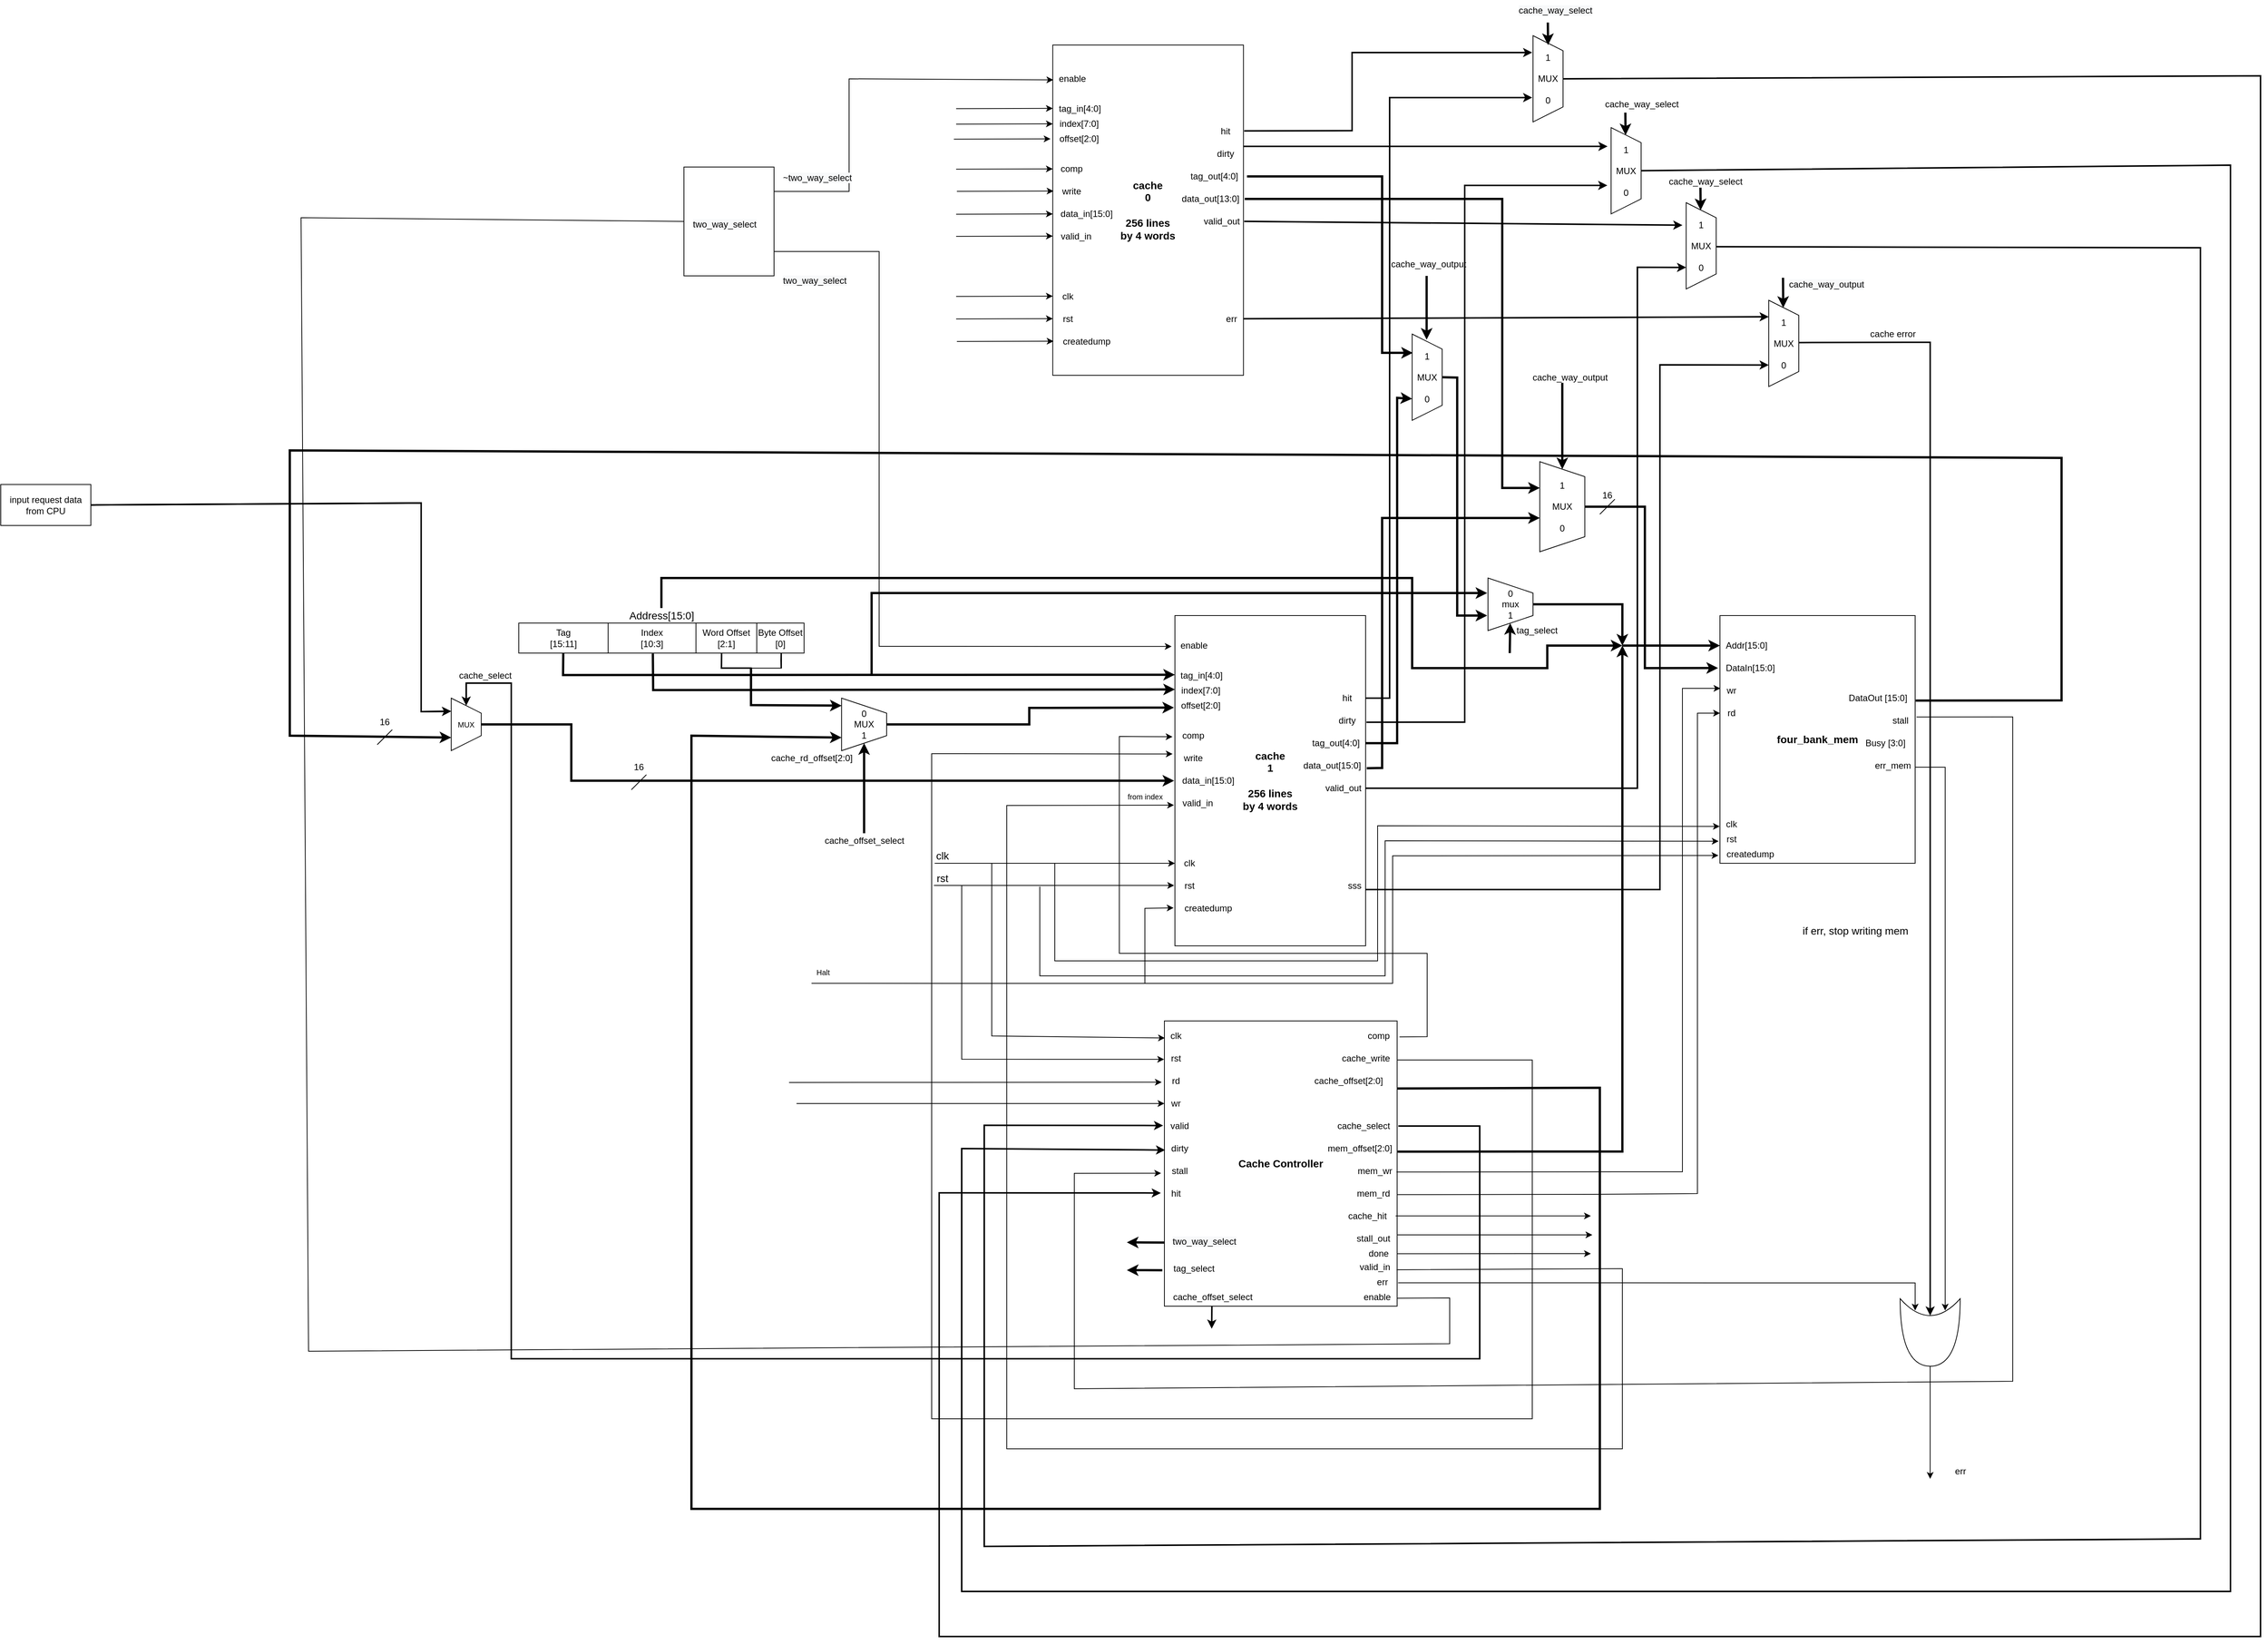 <mxfile version="17.4.6" type="github">
  <diagram id="H0bEh5gtoYqn4u-LueMm" name="Page-1">
    <mxGraphModel dx="1897" dy="940" grid="1" gridSize="10" guides="1" tooltips="1" connect="1" arrows="1" fold="1" page="1" pageScale="1" pageWidth="1654" pageHeight="2336" math="0" shadow="0">
      <root>
        <mxCell id="0" />
        <mxCell id="1" parent="0" />
        <mxCell id="zMXqPVA5cicqRbTmdhPu-194" value="&lt;span style=&quot;font-size: 14px&quot;&gt;&lt;b&gt;cache&lt;br&gt;0&lt;br&gt;&lt;br&gt;256 lines&lt;br&gt;by 4 words&lt;br&gt;&lt;/b&gt;&lt;/span&gt;" style="rounded=0;whiteSpace=wrap;html=1;fontColor=#000000;fillColor=none;" parent="1" vertex="1">
          <mxGeometry x="1671.29" y="170" width="254" height="440" as="geometry" />
        </mxCell>
        <mxCell id="zMXqPVA5cicqRbTmdhPu-197" value="enable" style="text;html=1;align=center;verticalAlign=middle;resizable=0;points=[];autosize=1;strokeColor=none;fillColor=none;fontColor=#000000;" parent="1" vertex="1">
          <mxGeometry x="1672.29" y="205" width="50" height="20" as="geometry" />
        </mxCell>
        <mxCell id="zMXqPVA5cicqRbTmdhPu-198" value="offset[2:0]" style="text;html=1;align=center;verticalAlign=middle;resizable=0;points=[];autosize=1;strokeColor=none;fillColor=none;fontColor=#000000;" parent="1" vertex="1">
          <mxGeometry x="1671.29" y="285" width="70" height="20" as="geometry" />
        </mxCell>
        <mxCell id="zMXqPVA5cicqRbTmdhPu-199" value="hit" style="text;html=1;align=center;verticalAlign=middle;resizable=0;points=[];autosize=1;strokeColor=none;fillColor=none;fontColor=#000000;" parent="1" vertex="1">
          <mxGeometry x="1886.29" y="275" width="30" height="20" as="geometry" />
        </mxCell>
        <mxCell id="zMXqPVA5cicqRbTmdhPu-200" value="dirty" style="text;html=1;align=center;verticalAlign=middle;resizable=0;points=[];autosize=1;strokeColor=none;fillColor=none;fontColor=#000000;" parent="1" vertex="1">
          <mxGeometry x="1881.29" y="305" width="40" height="20" as="geometry" />
        </mxCell>
        <mxCell id="zMXqPVA5cicqRbTmdhPu-201" value="tag_out[4:0]" style="text;html=1;align=center;verticalAlign=middle;resizable=0;points=[];autosize=1;strokeColor=none;fillColor=none;fontColor=#000000;" parent="1" vertex="1">
          <mxGeometry x="1846.29" y="335" width="80" height="20" as="geometry" />
        </mxCell>
        <mxCell id="zMXqPVA5cicqRbTmdhPu-202" value="data_out[13:0]" style="text;html=1;align=center;verticalAlign=middle;resizable=0;points=[];autosize=1;strokeColor=none;fillColor=none;fontColor=#000000;" parent="1" vertex="1">
          <mxGeometry x="1836.29" y="365" width="90" height="20" as="geometry" />
        </mxCell>
        <mxCell id="zMXqPVA5cicqRbTmdhPu-203" value="comp" style="text;html=1;align=center;verticalAlign=middle;resizable=0;points=[];autosize=1;strokeColor=none;fillColor=none;fontColor=#000000;" parent="1" vertex="1">
          <mxGeometry x="1671.29" y="325" width="50" height="20" as="geometry" />
        </mxCell>
        <mxCell id="zMXqPVA5cicqRbTmdhPu-204" value="index[7:0]" style="text;html=1;align=center;verticalAlign=middle;resizable=0;points=[];autosize=1;strokeColor=none;fillColor=none;fontColor=#000000;" parent="1" vertex="1">
          <mxGeometry x="1671.29" y="265" width="70" height="20" as="geometry" />
        </mxCell>
        <mxCell id="zMXqPVA5cicqRbTmdhPu-205" value="write" style="text;html=1;align=center;verticalAlign=middle;resizable=0;points=[];autosize=1;strokeColor=none;fillColor=none;fontColor=#000000;" parent="1" vertex="1">
          <mxGeometry x="1676.29" y="355" width="40" height="20" as="geometry" />
        </mxCell>
        <mxCell id="zMXqPVA5cicqRbTmdhPu-206" value="valid_in" style="text;html=1;align=center;verticalAlign=middle;resizable=0;points=[];autosize=1;strokeColor=none;fillColor=none;fontColor=#000000;" parent="1" vertex="1">
          <mxGeometry x="1672.29" y="415" width="60" height="20" as="geometry" />
        </mxCell>
        <mxCell id="zMXqPVA5cicqRbTmdhPu-207" value="data_in[15:0]" style="text;html=1;align=center;verticalAlign=middle;resizable=0;points=[];autosize=1;strokeColor=none;fillColor=none;fontColor=#000000;" parent="1" vertex="1">
          <mxGeometry x="1671.29" y="385" width="90" height="20" as="geometry" />
        </mxCell>
        <mxCell id="zMXqPVA5cicqRbTmdhPu-208" value="tag_in[4:0]" style="text;html=1;align=center;verticalAlign=middle;resizable=0;points=[];autosize=1;strokeColor=none;fillColor=none;fontColor=#000000;" parent="1" vertex="1">
          <mxGeometry x="1672.29" y="245" width="70" height="20" as="geometry" />
        </mxCell>
        <mxCell id="zMXqPVA5cicqRbTmdhPu-209" value="clk" style="text;html=1;align=center;verticalAlign=middle;resizable=0;points=[];autosize=1;strokeColor=none;fillColor=none;fontColor=#000000;" parent="1" vertex="1">
          <mxGeometry x="1676.29" y="495" width="30" height="20" as="geometry" />
        </mxCell>
        <mxCell id="zMXqPVA5cicqRbTmdhPu-210" value="rst" style="text;html=1;align=center;verticalAlign=middle;resizable=0;points=[];autosize=1;strokeColor=none;fillColor=none;fontColor=#000000;" parent="1" vertex="1">
          <mxGeometry x="1676.29" y="525" width="30" height="20" as="geometry" />
        </mxCell>
        <mxCell id="zMXqPVA5cicqRbTmdhPu-211" value="createdump" style="text;html=1;align=center;verticalAlign=middle;resizable=0;points=[];autosize=1;strokeColor=none;fillColor=none;fontColor=#000000;" parent="1" vertex="1">
          <mxGeometry x="1676.29" y="555" width="80" height="20" as="geometry" />
        </mxCell>
        <mxCell id="zMXqPVA5cicqRbTmdhPu-212" value="valid_out" style="text;html=1;align=center;verticalAlign=middle;resizable=0;points=[];autosize=1;strokeColor=none;fillColor=none;fontColor=#000000;" parent="1" vertex="1">
          <mxGeometry x="1866.29" y="395" width="60" height="20" as="geometry" />
        </mxCell>
        <mxCell id="zMXqPVA5cicqRbTmdhPu-213" value="err" style="text;html=1;align=center;verticalAlign=middle;resizable=0;points=[];autosize=1;strokeColor=none;fillColor=none;fontColor=#000000;" parent="1" vertex="1">
          <mxGeometry x="1894" y="525" width="30" height="20" as="geometry" />
        </mxCell>
        <mxCell id="zMXqPVA5cicqRbTmdhPu-416" value="" style="endArrow=classic;html=1;rounded=0;entryX=-0.009;entryY=0.106;entryDx=0;entryDy=0;entryPerimeter=0;" parent="1" edge="1">
          <mxGeometry width="50" height="50" relative="1" as="geometry">
            <mxPoint x="1542.58" y="254.77" as="sourcePoint" />
            <mxPoint x="1671.294" y="254.41" as="targetPoint" />
          </mxGeometry>
        </mxCell>
        <mxCell id="zMXqPVA5cicqRbTmdhPu-417" value="" style="endArrow=classic;html=1;rounded=0;entryX=-0.009;entryY=0.106;entryDx=0;entryDy=0;entryPerimeter=0;" parent="1" edge="1">
          <mxGeometry width="50" height="50" relative="1" as="geometry">
            <mxPoint x="1542.58" y="275.36" as="sourcePoint" />
            <mxPoint x="1671.294" y="275.0" as="targetPoint" />
          </mxGeometry>
        </mxCell>
        <mxCell id="zMXqPVA5cicqRbTmdhPu-418" value="" style="endArrow=classic;html=1;rounded=0;entryX=-0.009;entryY=0.106;entryDx=0;entryDy=0;entryPerimeter=0;" parent="1" edge="1">
          <mxGeometry width="50" height="50" relative="1" as="geometry">
            <mxPoint x="1539.58" y="295.36" as="sourcePoint" />
            <mxPoint x="1668.294" y="295.0" as="targetPoint" />
          </mxGeometry>
        </mxCell>
        <mxCell id="zMXqPVA5cicqRbTmdhPu-419" value="" style="endArrow=classic;html=1;rounded=0;entryX=-0.009;entryY=0.106;entryDx=0;entryDy=0;entryPerimeter=0;" parent="1" edge="1">
          <mxGeometry width="50" height="50" relative="1" as="geometry">
            <mxPoint x="1542.58" y="335.36" as="sourcePoint" />
            <mxPoint x="1671.294" y="335.0" as="targetPoint" />
          </mxGeometry>
        </mxCell>
        <mxCell id="zMXqPVA5cicqRbTmdhPu-420" value="" style="endArrow=classic;html=1;rounded=0;entryX=-0.009;entryY=0.106;entryDx=0;entryDy=0;entryPerimeter=0;" parent="1" edge="1">
          <mxGeometry width="50" height="50" relative="1" as="geometry">
            <mxPoint x="1543.58" y="364.88" as="sourcePoint" />
            <mxPoint x="1672.294" y="364.52" as="targetPoint" />
          </mxGeometry>
        </mxCell>
        <mxCell id="zMXqPVA5cicqRbTmdhPu-421" value="" style="endArrow=classic;html=1;rounded=0;entryX=-0.009;entryY=0.106;entryDx=0;entryDy=0;entryPerimeter=0;" parent="1" edge="1">
          <mxGeometry width="50" height="50" relative="1" as="geometry">
            <mxPoint x="1542.58" y="395.36" as="sourcePoint" />
            <mxPoint x="1671.294" y="395" as="targetPoint" />
          </mxGeometry>
        </mxCell>
        <mxCell id="zMXqPVA5cicqRbTmdhPu-422" value="" style="endArrow=classic;html=1;rounded=0;entryX=-0.009;entryY=0.106;entryDx=0;entryDy=0;entryPerimeter=0;" parent="1" edge="1">
          <mxGeometry width="50" height="50" relative="1" as="geometry">
            <mxPoint x="1542.58" y="424.88" as="sourcePoint" />
            <mxPoint x="1671.294" y="424.52" as="targetPoint" />
          </mxGeometry>
        </mxCell>
        <mxCell id="zMXqPVA5cicqRbTmdhPu-423" value="" style="endArrow=classic;html=1;rounded=0;entryX=-0.009;entryY=0.106;entryDx=0;entryDy=0;entryPerimeter=0;" parent="1" edge="1">
          <mxGeometry width="50" height="50" relative="1" as="geometry">
            <mxPoint x="1542.58" y="504.88" as="sourcePoint" />
            <mxPoint x="1671.294" y="504.52" as="targetPoint" />
          </mxGeometry>
        </mxCell>
        <mxCell id="zMXqPVA5cicqRbTmdhPu-424" value="" style="endArrow=classic;html=1;rounded=0;entryX=-0.009;entryY=0.106;entryDx=0;entryDy=0;entryPerimeter=0;" parent="1" edge="1">
          <mxGeometry width="50" height="50" relative="1" as="geometry">
            <mxPoint x="1542.58" y="534.88" as="sourcePoint" />
            <mxPoint x="1671.294" y="534.52" as="targetPoint" />
          </mxGeometry>
        </mxCell>
        <mxCell id="zMXqPVA5cicqRbTmdhPu-425" value="" style="endArrow=classic;html=1;rounded=0;entryX=-0.009;entryY=0.106;entryDx=0;entryDy=0;entryPerimeter=0;" parent="1" edge="1">
          <mxGeometry width="50" height="50" relative="1" as="geometry">
            <mxPoint x="1543.58" y="564.88" as="sourcePoint" />
            <mxPoint x="1672.294" y="564.52" as="targetPoint" />
          </mxGeometry>
        </mxCell>
        <mxCell id="zMXqPVA5cicqRbTmdhPu-426" value="" style="endArrow=classic;html=1;rounded=0;strokeWidth=2;" parent="1" edge="1">
          <mxGeometry width="50" height="50" relative="1" as="geometry">
            <mxPoint x="1926.29" y="284.41" as="sourcePoint" />
            <mxPoint x="2310" y="180" as="targetPoint" />
            <Array as="points">
              <mxPoint x="2070" y="284" />
              <mxPoint x="2070" y="180" />
            </Array>
          </mxGeometry>
        </mxCell>
        <mxCell id="zMXqPVA5cicqRbTmdhPu-427" value="" style="endArrow=classic;html=1;rounded=0;entryX=-0.009;entryY=0.106;entryDx=0;entryDy=0;entryPerimeter=0;strokeWidth=2;" parent="1" edge="1">
          <mxGeometry width="50" height="50" relative="1" as="geometry">
            <mxPoint x="1925.29" y="305" as="sourcePoint" />
            <mxPoint x="2410.294" y="305" as="targetPoint" />
          </mxGeometry>
        </mxCell>
        <mxCell id="zMXqPVA5cicqRbTmdhPu-428" value="" style="endArrow=classic;html=1;rounded=0;strokeWidth=3;entryX=0.218;entryY=0.976;entryDx=0;entryDy=0;entryPerimeter=0;" parent="1" target="zMXqPVA5cicqRbTmdhPu-584" edge="1">
          <mxGeometry width="50" height="50" relative="1" as="geometry">
            <mxPoint x="1930" y="345" as="sourcePoint" />
            <mxPoint x="2150" y="540" as="targetPoint" />
            <Array as="points">
              <mxPoint x="2110" y="345" />
              <mxPoint x="2110" y="580" />
              <mxPoint x="2130" y="580" />
            </Array>
          </mxGeometry>
        </mxCell>
        <mxCell id="zMXqPVA5cicqRbTmdhPu-429" value="" style="endArrow=classic;html=1;rounded=0;strokeWidth=3;exitX=1.008;exitY=0.5;exitDx=0;exitDy=0;exitPerimeter=0;" parent="1" source="zMXqPVA5cicqRbTmdhPu-202" edge="1">
          <mxGeometry width="50" height="50" relative="1" as="geometry">
            <mxPoint x="2088.0" y="375.36" as="sourcePoint" />
            <mxPoint x="2320" y="760" as="targetPoint" />
            <Array as="points">
              <mxPoint x="2270" y="375" />
              <mxPoint x="2270" y="760" />
            </Array>
          </mxGeometry>
        </mxCell>
        <mxCell id="zMXqPVA5cicqRbTmdhPu-430" value="" style="endArrow=classic;html=1;rounded=0;strokeWidth=2;" parent="1" edge="1">
          <mxGeometry width="50" height="50" relative="1" as="geometry">
            <mxPoint x="1926.29" y="404.88" as="sourcePoint" />
            <mxPoint x="2510" y="410" as="targetPoint" />
          </mxGeometry>
        </mxCell>
        <mxCell id="zMXqPVA5cicqRbTmdhPu-431" value="" style="endArrow=classic;html=1;rounded=0;entryX=0.191;entryY=1;entryDx=0;entryDy=0;entryPerimeter=0;strokeWidth=2;" parent="1" target="znvjFrMwsABYHBJ9YKuh-10" edge="1">
          <mxGeometry width="50" height="50" relative="1" as="geometry">
            <mxPoint x="1925.29" y="534.65" as="sourcePoint" />
            <mxPoint x="2054.004" y="534.29" as="targetPoint" />
          </mxGeometry>
        </mxCell>
        <mxCell id="zMXqPVA5cicqRbTmdhPu-432" value="&lt;b&gt;&lt;font style=&quot;font-size: 14px&quot;&gt;four_bank_mem&lt;br&gt;&lt;/font&gt;&lt;/b&gt;" style="rounded=0;whiteSpace=wrap;html=1;fontColor=#000000;fillColor=none;" parent="1" vertex="1">
          <mxGeometry x="2560" y="930" width="260" height="330" as="geometry" />
        </mxCell>
        <mxCell id="zMXqPVA5cicqRbTmdhPu-433" value="Addr[15:0]" style="text;html=1;align=center;verticalAlign=middle;resizable=0;points=[];autosize=1;strokeColor=none;fillColor=none;fontColor=#000000;" parent="1" vertex="1">
          <mxGeometry x="2560" y="960" width="70" height="20" as="geometry" />
        </mxCell>
        <mxCell id="zMXqPVA5cicqRbTmdhPu-434" value="DataIn[15:0]" style="text;html=1;align=center;verticalAlign=middle;resizable=0;points=[];autosize=1;strokeColor=none;fillColor=none;fontColor=#000000;" parent="1" vertex="1">
          <mxGeometry x="2560" y="990" width="80" height="20" as="geometry" />
        </mxCell>
        <mxCell id="zMXqPVA5cicqRbTmdhPu-435" value="wr" style="text;html=1;align=center;verticalAlign=middle;resizable=0;points=[];autosize=1;strokeColor=none;fillColor=none;fontColor=#000000;" parent="1" vertex="1">
          <mxGeometry x="2560" y="1020" width="30" height="20" as="geometry" />
        </mxCell>
        <mxCell id="zMXqPVA5cicqRbTmdhPu-436" value="rd" style="text;html=1;align=center;verticalAlign=middle;resizable=0;points=[];autosize=1;strokeColor=none;fillColor=none;fontColor=#000000;" parent="1" vertex="1">
          <mxGeometry x="2560" y="1050" width="30" height="20" as="geometry" />
        </mxCell>
        <mxCell id="zMXqPVA5cicqRbTmdhPu-437" value="clk" style="text;html=1;align=center;verticalAlign=middle;resizable=0;points=[];autosize=1;strokeColor=none;fillColor=none;fontColor=#000000;" parent="1" vertex="1">
          <mxGeometry x="2560" y="1198" width="30" height="20" as="geometry" />
        </mxCell>
        <mxCell id="zMXqPVA5cicqRbTmdhPu-438" value="rst" style="text;html=1;align=center;verticalAlign=middle;resizable=0;points=[];autosize=1;strokeColor=none;fillColor=none;fontColor=#000000;" parent="1" vertex="1">
          <mxGeometry x="2560" y="1218" width="30" height="20" as="geometry" />
        </mxCell>
        <mxCell id="zMXqPVA5cicqRbTmdhPu-439" value="createdump" style="text;html=1;align=center;verticalAlign=middle;resizable=0;points=[];autosize=1;strokeColor=none;fillColor=none;fontColor=#000000;" parent="1" vertex="1">
          <mxGeometry x="2560" y="1238" width="80" height="20" as="geometry" />
        </mxCell>
        <mxCell id="zMXqPVA5cicqRbTmdhPu-440" value="DataOut [15:0]" style="text;html=1;align=center;verticalAlign=middle;resizable=0;points=[];autosize=1;strokeColor=none;fillColor=none;fontColor=#000000;" parent="1" vertex="1">
          <mxGeometry x="2725" y="1030" width="90" height="20" as="geometry" />
        </mxCell>
        <mxCell id="zMXqPVA5cicqRbTmdhPu-441" value="stall" style="text;html=1;align=center;verticalAlign=middle;resizable=0;points=[];autosize=1;strokeColor=none;fillColor=none;fontColor=#000000;" parent="1" vertex="1">
          <mxGeometry x="2780" y="1060" width="40" height="20" as="geometry" />
        </mxCell>
        <mxCell id="zMXqPVA5cicqRbTmdhPu-442" value="Busy [3:0]" style="text;html=1;align=center;verticalAlign=middle;resizable=0;points=[];autosize=1;strokeColor=none;fillColor=none;fontColor=#000000;" parent="1" vertex="1">
          <mxGeometry x="2745" y="1090" width="70" height="20" as="geometry" />
        </mxCell>
        <mxCell id="zMXqPVA5cicqRbTmdhPu-443" value="err_mem" style="text;html=1;align=center;verticalAlign=middle;resizable=0;points=[];autosize=1;strokeColor=none;fillColor=none;fontColor=#000000;" parent="1" vertex="1">
          <mxGeometry x="2760" y="1120" width="60" height="20" as="geometry" />
        </mxCell>
        <mxCell id="zMXqPVA5cicqRbTmdhPu-444" value="&lt;span style=&quot;font-size: 14px&quot;&gt;&lt;b&gt;cache&lt;br&gt;1&lt;br&gt;&lt;br&gt;256 lines&lt;br&gt;by 4 words&lt;br&gt;&lt;/b&gt;&lt;/span&gt;" style="rounded=0;whiteSpace=wrap;html=1;fontColor=#000000;fillColor=none;" parent="1" vertex="1">
          <mxGeometry x="1834" y="930" width="254" height="440" as="geometry" />
        </mxCell>
        <mxCell id="zMXqPVA5cicqRbTmdhPu-445" value="enable" style="text;html=1;align=center;verticalAlign=middle;resizable=0;points=[];autosize=1;strokeColor=none;fillColor=none;fontColor=#000000;" parent="1" vertex="1">
          <mxGeometry x="1834" y="960" width="50" height="20" as="geometry" />
        </mxCell>
        <mxCell id="zMXqPVA5cicqRbTmdhPu-446" value="offset[2:0]" style="text;html=1;align=center;verticalAlign=middle;resizable=0;points=[];autosize=1;strokeColor=none;fillColor=none;fontColor=#000000;" parent="1" vertex="1">
          <mxGeometry x="1833" y="1040" width="70" height="20" as="geometry" />
        </mxCell>
        <mxCell id="zMXqPVA5cicqRbTmdhPu-447" value="hit" style="text;html=1;align=center;verticalAlign=middle;resizable=0;points=[];autosize=1;strokeColor=none;fillColor=none;fontColor=#000000;" parent="1" vertex="1">
          <mxGeometry x="2048" y="1030" width="30" height="20" as="geometry" />
        </mxCell>
        <mxCell id="zMXqPVA5cicqRbTmdhPu-448" value="dirty" style="text;html=1;align=center;verticalAlign=middle;resizable=0;points=[];autosize=1;strokeColor=none;fillColor=none;fontColor=#000000;" parent="1" vertex="1">
          <mxGeometry x="2043" y="1060" width="40" height="20" as="geometry" />
        </mxCell>
        <mxCell id="zMXqPVA5cicqRbTmdhPu-449" value="tag_out[4:0]" style="text;html=1;align=center;verticalAlign=middle;resizable=0;points=[];autosize=1;strokeColor=none;fillColor=none;fontColor=#000000;" parent="1" vertex="1">
          <mxGeometry x="2008" y="1090" width="80" height="20" as="geometry" />
        </mxCell>
        <mxCell id="zMXqPVA5cicqRbTmdhPu-450" value="data_out[15:0]" style="text;html=1;align=center;verticalAlign=middle;resizable=0;points=[];autosize=1;strokeColor=none;fillColor=none;fontColor=#000000;" parent="1" vertex="1">
          <mxGeometry x="1998" y="1120" width="90" height="20" as="geometry" />
        </mxCell>
        <mxCell id="zMXqPVA5cicqRbTmdhPu-451" value="comp" style="text;html=1;align=center;verticalAlign=middle;resizable=0;points=[];autosize=1;strokeColor=none;fillColor=none;fontColor=#000000;" parent="1" vertex="1">
          <mxGeometry x="1833" y="1080" width="50" height="20" as="geometry" />
        </mxCell>
        <mxCell id="zMXqPVA5cicqRbTmdhPu-452" value="index[7:0]" style="text;html=1;align=center;verticalAlign=middle;resizable=0;points=[];autosize=1;strokeColor=none;fillColor=none;fontColor=#000000;" parent="1" vertex="1">
          <mxGeometry x="1833" y="1020" width="70" height="20" as="geometry" />
        </mxCell>
        <mxCell id="zMXqPVA5cicqRbTmdhPu-453" value="write" style="text;html=1;align=center;verticalAlign=middle;resizable=0;points=[];autosize=1;strokeColor=none;fillColor=none;fontColor=#000000;" parent="1" vertex="1">
          <mxGeometry x="1838" y="1110" width="40" height="20" as="geometry" />
        </mxCell>
        <mxCell id="zMXqPVA5cicqRbTmdhPu-454" value="valid_in" style="text;html=1;align=center;verticalAlign=middle;resizable=0;points=[];autosize=1;strokeColor=none;fillColor=none;fontColor=#000000;" parent="1" vertex="1">
          <mxGeometry x="1834" y="1170" width="60" height="20" as="geometry" />
        </mxCell>
        <mxCell id="zMXqPVA5cicqRbTmdhPu-455" value="data_in[15:0]" style="text;html=1;align=center;verticalAlign=middle;resizable=0;points=[];autosize=1;strokeColor=none;fillColor=none;fontColor=#000000;" parent="1" vertex="1">
          <mxGeometry x="1833" y="1140" width="90" height="20" as="geometry" />
        </mxCell>
        <mxCell id="zMXqPVA5cicqRbTmdhPu-456" value="tag_in[4:0]" style="text;html=1;align=center;verticalAlign=middle;resizable=0;points=[];autosize=1;strokeColor=none;fillColor=none;fontColor=#000000;" parent="1" vertex="1">
          <mxGeometry x="1834" y="1000" width="70" height="20" as="geometry" />
        </mxCell>
        <mxCell id="zMXqPVA5cicqRbTmdhPu-457" value="clk" style="text;html=1;align=center;verticalAlign=middle;resizable=0;points=[];autosize=1;strokeColor=none;fillColor=none;fontColor=#000000;" parent="1" vertex="1">
          <mxGeometry x="1838" y="1250" width="30" height="20" as="geometry" />
        </mxCell>
        <mxCell id="zMXqPVA5cicqRbTmdhPu-458" value="rst" style="text;html=1;align=center;verticalAlign=middle;resizable=0;points=[];autosize=1;strokeColor=none;fillColor=none;fontColor=#000000;" parent="1" vertex="1">
          <mxGeometry x="1838" y="1280" width="30" height="20" as="geometry" />
        </mxCell>
        <mxCell id="zMXqPVA5cicqRbTmdhPu-459" value="createdump" style="text;html=1;align=center;verticalAlign=middle;resizable=0;points=[];autosize=1;strokeColor=none;fillColor=none;fontColor=#000000;" parent="1" vertex="1">
          <mxGeometry x="1838" y="1310" width="80" height="20" as="geometry" />
        </mxCell>
        <mxCell id="zMXqPVA5cicqRbTmdhPu-460" value="valid_out" style="text;html=1;align=center;verticalAlign=middle;resizable=0;points=[];autosize=1;strokeColor=none;fillColor=none;fontColor=#000000;" parent="1" vertex="1">
          <mxGeometry x="2028" y="1150" width="60" height="20" as="geometry" />
        </mxCell>
        <mxCell id="zMXqPVA5cicqRbTmdhPu-461" value="sss" style="text;html=1;align=center;verticalAlign=middle;resizable=0;points=[];autosize=1;strokeColor=none;fillColor=none;fontColor=#000000;" parent="1" vertex="1">
          <mxGeometry x="2058" y="1280" width="30" height="20" as="geometry" />
        </mxCell>
        <mxCell id="zMXqPVA5cicqRbTmdhPu-462" value="&lt;b&gt;Cache Controller&lt;/b&gt;" style="rounded=0;whiteSpace=wrap;html=1;fontSize=14;fontColor=#000000;fillColor=none;" parent="1" vertex="1">
          <mxGeometry x="1820" y="1470" width="310" height="380" as="geometry" />
        </mxCell>
        <mxCell id="zMXqPVA5cicqRbTmdhPu-463" value="comp" style="text;html=1;align=center;verticalAlign=middle;resizable=0;points=[];autosize=1;strokeColor=none;fillColor=none;fontColor=#000000;" parent="1" vertex="1">
          <mxGeometry x="2080" y="1480" width="50" height="20" as="geometry" />
        </mxCell>
        <mxCell id="zMXqPVA5cicqRbTmdhPu-464" value="cache_write" style="text;html=1;align=center;verticalAlign=middle;resizable=0;points=[];autosize=1;strokeColor=none;fillColor=none;fontColor=#000000;" parent="1" vertex="1">
          <mxGeometry x="2048" y="1510" width="80" height="20" as="geometry" />
        </mxCell>
        <mxCell id="zMXqPVA5cicqRbTmdhPu-465" value="Address[15:0]" style="text;html=1;align=center;verticalAlign=middle;resizable=0;points=[];autosize=1;strokeColor=none;fillColor=none;fontSize=14;fontColor=#000000;" parent="1" vertex="1">
          <mxGeometry x="1100" y="920" width="100" height="20" as="geometry" />
        </mxCell>
        <mxCell id="zMXqPVA5cicqRbTmdhPu-466" value="err" style="text;html=1;align=center;verticalAlign=middle;resizable=0;points=[];autosize=1;strokeColor=none;fillColor=none;fontColor=#000000;" parent="1" vertex="1">
          <mxGeometry x="2095" y="1808" width="30" height="20" as="geometry" />
        </mxCell>
        <mxCell id="zMXqPVA5cicqRbTmdhPu-467" value="if err, stop writing mem" style="text;html=1;align=center;verticalAlign=middle;resizable=0;points=[];autosize=1;strokeColor=none;fillColor=none;fontSize=14;fontColor=#000000;" parent="1" vertex="1">
          <mxGeometry x="2660" y="1340" width="160" height="20" as="geometry" />
        </mxCell>
        <mxCell id="zMXqPVA5cicqRbTmdhPu-468" value="" style="endArrow=classic;html=1;rounded=0;fontSize=14;fontColor=#000000;entryX=0;entryY=0.75;entryDx=0;entryDy=0;" parent="1" target="zMXqPVA5cicqRbTmdhPu-444" edge="1">
          <mxGeometry width="50" height="50" relative="1" as="geometry">
            <mxPoint x="1514.0" y="1260" as="sourcePoint" />
            <mxPoint x="1554" y="1240" as="targetPoint" />
          </mxGeometry>
        </mxCell>
        <mxCell id="zMXqPVA5cicqRbTmdhPu-470" value="" style="shape=xor;whiteSpace=wrap;html=1;fontSize=14;fontColor=#000000;fillColor=none;direction=south;" parent="1" vertex="1">
          <mxGeometry x="2800" y="1840" width="80" height="90" as="geometry" />
        </mxCell>
        <mxCell id="zMXqPVA5cicqRbTmdhPu-471" value="" style="endArrow=classic;html=1;rounded=0;fontSize=14;fontColor=#000000;entryX=0.175;entryY=0.25;entryDx=0;entryDy=0;entryPerimeter=0;" parent="1" target="zMXqPVA5cicqRbTmdhPu-470" edge="1">
          <mxGeometry width="50" height="50" relative="1" as="geometry">
            <mxPoint x="2820" y="1132.0" as="sourcePoint" />
            <mxPoint x="2554" y="1170" as="targetPoint" />
            <Array as="points">
              <mxPoint x="2860" y="1132" />
            </Array>
          </mxGeometry>
        </mxCell>
        <mxCell id="zMXqPVA5cicqRbTmdhPu-472" value="" style="endArrow=classic;html=1;rounded=0;fontSize=14;fontColor=#000000;entryX=0;entryY=0.75;entryDx=0;entryDy=0;" parent="1" edge="1">
          <mxGeometry width="50" height="50" relative="1" as="geometry">
            <mxPoint x="1513" y="1289.5" as="sourcePoint" />
            <mxPoint x="1833" y="1289.5" as="targetPoint" />
          </mxGeometry>
        </mxCell>
        <mxCell id="zMXqPVA5cicqRbTmdhPu-473" value="rst" style="text;html=1;align=center;verticalAlign=middle;resizable=0;points=[];autosize=1;strokeColor=none;fillColor=none;fontSize=14;fontColor=#000000;" parent="1" vertex="1">
          <mxGeometry x="1509" y="1270" width="30" height="20" as="geometry" />
        </mxCell>
        <mxCell id="zMXqPVA5cicqRbTmdhPu-474" value="clk" style="text;html=1;align=center;verticalAlign=middle;resizable=0;points=[];autosize=1;strokeColor=none;fillColor=none;fontSize=14;fontColor=#000000;" parent="1" vertex="1">
          <mxGeometry x="1509" y="1240" width="30" height="20" as="geometry" />
        </mxCell>
        <mxCell id="zMXqPVA5cicqRbTmdhPu-475" value="" style="endArrow=classic;html=1;rounded=0;fontSize=14;fontColor=#000000;entryX=-0.001;entryY=0.851;entryDx=0;entryDy=0;entryPerimeter=0;" parent="1" target="zMXqPVA5cicqRbTmdhPu-432" edge="1">
          <mxGeometry width="50" height="50" relative="1" as="geometry">
            <mxPoint x="1674.0" y="1260" as="sourcePoint" />
            <mxPoint x="2204" y="1130" as="targetPoint" />
            <Array as="points">
              <mxPoint x="1674" y="1390" />
              <mxPoint x="2104" y="1390" />
              <mxPoint x="2104" y="1210" />
            </Array>
          </mxGeometry>
        </mxCell>
        <mxCell id="zMXqPVA5cicqRbTmdhPu-476" value="" style="endArrow=classic;html=1;rounded=0;fontSize=14;fontColor=#000000;entryX=-0.007;entryY=0.911;entryDx=0;entryDy=0;entryPerimeter=0;" parent="1" target="zMXqPVA5cicqRbTmdhPu-432" edge="1">
          <mxGeometry width="50" height="50" relative="1" as="geometry">
            <mxPoint x="1654.0" y="1291" as="sourcePoint" />
            <mxPoint x="2234" y="1170" as="targetPoint" />
            <Array as="points">
              <mxPoint x="1654" y="1410" />
              <mxPoint x="2114" y="1410" />
              <mxPoint x="2114" y="1230" />
            </Array>
          </mxGeometry>
        </mxCell>
        <mxCell id="zMXqPVA5cicqRbTmdhPu-477" value="" style="endArrow=classic;html=1;rounded=0;fontSize=14;fontColor=#000000;entryX=-0.026;entryY=0.578;entryDx=0;entryDy=0;entryPerimeter=0;strokeColor=#000000;exitX=-0.002;exitY=0.495;exitDx=0;exitDy=0;exitPerimeter=0;" parent="1" target="zMXqPVA5cicqRbTmdhPu-439" edge="1">
          <mxGeometry width="50" height="50" relative="1" as="geometry">
            <mxPoint x="1349.94" y="1419.9" as="sourcePoint" />
            <mxPoint x="1614" y="1420" as="targetPoint" />
            <Array as="points">
              <mxPoint x="1790" y="1420" />
              <mxPoint x="2124" y="1420" />
              <mxPoint x="2124" y="1250" />
            </Array>
          </mxGeometry>
        </mxCell>
        <mxCell id="zMXqPVA5cicqRbTmdhPu-478" value="hit" style="text;html=1;align=center;verticalAlign=middle;resizable=0;points=[];autosize=1;strokeColor=none;fillColor=none;fontColor=#000000;" parent="1" vertex="1">
          <mxGeometry x="1820" y="1690" width="30" height="20" as="geometry" />
        </mxCell>
        <mxCell id="zMXqPVA5cicqRbTmdhPu-479" value="dirty" style="text;html=1;align=center;verticalAlign=middle;resizable=0;points=[];autosize=1;strokeColor=none;fillColor=none;fontColor=#000000;" parent="1" vertex="1">
          <mxGeometry x="1820" y="1630" width="40" height="20" as="geometry" />
        </mxCell>
        <mxCell id="zMXqPVA5cicqRbTmdhPu-480" value="&lt;font style=&quot;font-size: 10px&quot;&gt;from index&lt;/font&gt;" style="text;html=1;align=center;verticalAlign=middle;resizable=0;points=[];autosize=1;strokeColor=none;fillColor=none;fontSize=14;fontColor=#000000;" parent="1" vertex="1">
          <mxGeometry x="1764" y="1160" width="60" height="20" as="geometry" />
        </mxCell>
        <mxCell id="zMXqPVA5cicqRbTmdhPu-481" value="" style="endArrow=classic;html=1;rounded=0;fontSize=10;fontColor=#000000;exitX=1.016;exitY=0.669;exitDx=0;exitDy=0;exitPerimeter=0;strokeColor=#000000;strokeWidth=3;" parent="1" source="zMXqPVA5cicqRbTmdhPu-450" edge="1">
          <mxGeometry width="50" height="50" relative="1" as="geometry">
            <mxPoint x="2164" y="1090" as="sourcePoint" />
            <mxPoint x="2320" y="800" as="targetPoint" />
            <Array as="points">
              <mxPoint x="2110" y="1133" />
              <mxPoint x="2110" y="800" />
            </Array>
          </mxGeometry>
        </mxCell>
        <mxCell id="zMXqPVA5cicqRbTmdhPu-482" value="wr" style="text;html=1;align=center;verticalAlign=middle;resizable=0;points=[];autosize=1;strokeColor=none;fillColor=none;fontColor=#000000;" parent="1" vertex="1">
          <mxGeometry x="1820" y="1570" width="30" height="20" as="geometry" />
        </mxCell>
        <mxCell id="zMXqPVA5cicqRbTmdhPu-483" value="rd" style="text;html=1;align=center;verticalAlign=middle;resizable=0;points=[];autosize=1;strokeColor=none;fillColor=none;fontColor=#000000;" parent="1" vertex="1">
          <mxGeometry x="1820" y="1540" width="30" height="20" as="geometry" />
        </mxCell>
        <mxCell id="zMXqPVA5cicqRbTmdhPu-484" value="" style="endArrow=classic;html=1;rounded=0;fontSize=10;fontColor=#000000;entryX=-0.007;entryY=0.885;entryDx=0;entryDy=0;entryPerimeter=0;strokeColor=#000000;" parent="1" target="zMXqPVA5cicqRbTmdhPu-444" edge="1">
          <mxGeometry width="50" height="50" relative="1" as="geometry">
            <mxPoint x="1794.0" y="1420" as="sourcePoint" />
            <mxPoint x="1804" y="1330" as="targetPoint" />
            <Array as="points">
              <mxPoint x="1794" y="1320" />
            </Array>
          </mxGeometry>
        </mxCell>
        <mxCell id="zMXqPVA5cicqRbTmdhPu-485" value="valid" style="text;html=1;align=center;verticalAlign=middle;resizable=0;points=[];autosize=1;strokeColor=none;fillColor=none;fontColor=#000000;" parent="1" vertex="1">
          <mxGeometry x="1820" y="1600" width="40" height="20" as="geometry" />
        </mxCell>
        <mxCell id="zMXqPVA5cicqRbTmdhPu-486" value="stall" style="text;html=1;align=center;verticalAlign=middle;resizable=0;points=[];autosize=1;strokeColor=none;fillColor=none;fontColor=#000000;" parent="1" vertex="1">
          <mxGeometry x="1820" y="1660" width="40" height="20" as="geometry" />
        </mxCell>
        <mxCell id="zMXqPVA5cicqRbTmdhPu-487" value="enable" style="text;html=1;align=center;verticalAlign=middle;resizable=0;points=[];autosize=1;strokeColor=none;fillColor=none;fontColor=#000000;" parent="1" vertex="1">
          <mxGeometry x="2078" y="1828" width="50" height="20" as="geometry" />
        </mxCell>
        <mxCell id="zMXqPVA5cicqRbTmdhPu-488" value="" style="shape=table;html=1;whiteSpace=wrap;startSize=0;container=1;collapsible=0;childLayout=tableLayout;" parent="1" vertex="1">
          <mxGeometry x="960" y="940" width="380" height="40" as="geometry" />
        </mxCell>
        <mxCell id="zMXqPVA5cicqRbTmdhPu-489" value="" style="shape=tableRow;horizontal=0;startSize=0;swimlaneHead=0;swimlaneBody=0;top=0;left=0;bottom=0;right=0;collapsible=0;dropTarget=0;fillColor=none;points=[[0,0.5],[1,0.5]];portConstraint=eastwest;" parent="zMXqPVA5cicqRbTmdhPu-488" vertex="1">
          <mxGeometry width="380" height="40" as="geometry" />
        </mxCell>
        <mxCell id="zMXqPVA5cicqRbTmdhPu-490" value="&lt;span&gt;Tag&lt;br&gt;[15:11]&lt;br&gt;&lt;/span&gt;" style="shape=partialRectangle;html=1;whiteSpace=wrap;connectable=0;fillColor=none;top=0;left=0;bottom=0;right=0;overflow=hidden;" parent="zMXqPVA5cicqRbTmdhPu-489" vertex="1">
          <mxGeometry width="119" height="40" as="geometry">
            <mxRectangle width="119" height="40" as="alternateBounds" />
          </mxGeometry>
        </mxCell>
        <mxCell id="zMXqPVA5cicqRbTmdhPu-491" value="&lt;span&gt;Index&lt;br&gt;[10:3]&lt;br&gt;&lt;/span&gt;" style="shape=partialRectangle;html=1;whiteSpace=wrap;connectable=0;fillColor=none;top=0;left=0;bottom=0;right=0;overflow=hidden;" parent="zMXqPVA5cicqRbTmdhPu-489" vertex="1">
          <mxGeometry x="119" width="117" height="40" as="geometry">
            <mxRectangle width="117" height="40" as="alternateBounds" />
          </mxGeometry>
        </mxCell>
        <mxCell id="zMXqPVA5cicqRbTmdhPu-492" value="&lt;span&gt;Word Offset&lt;br&gt;[2:1]&lt;br&gt;&lt;/span&gt;" style="shape=partialRectangle;html=1;whiteSpace=wrap;connectable=0;fillColor=none;top=0;left=0;bottom=0;right=0;overflow=hidden;" parent="zMXqPVA5cicqRbTmdhPu-489" vertex="1">
          <mxGeometry x="236" width="81" height="40" as="geometry">
            <mxRectangle width="81" height="40" as="alternateBounds" />
          </mxGeometry>
        </mxCell>
        <mxCell id="zMXqPVA5cicqRbTmdhPu-493" value="Byte Offset&lt;br&gt;[0]" style="shape=partialRectangle;html=1;whiteSpace=wrap;connectable=0;fillColor=none;top=0;left=0;bottom=0;right=0;overflow=hidden;" parent="zMXqPVA5cicqRbTmdhPu-489" vertex="1">
          <mxGeometry x="317" width="63" height="40" as="geometry">
            <mxRectangle width="63" height="40" as="alternateBounds" />
          </mxGeometry>
        </mxCell>
        <mxCell id="zMXqPVA5cicqRbTmdhPu-494" value="" style="endArrow=classic;html=1;rounded=0;fontSize=10;fontColor=#000000;strokeColor=#000000;strokeWidth=3;" parent="1" edge="1">
          <mxGeometry width="50" height="50" relative="1" as="geometry">
            <mxPoint x="1150" y="920" as="sourcePoint" />
            <mxPoint x="2430" y="970" as="targetPoint" />
            <Array as="points">
              <mxPoint x="1150" y="880" />
              <mxPoint x="2150" y="880" />
              <mxPoint x="2150" y="1000" />
              <mxPoint x="2330" y="1000" />
              <mxPoint x="2330" y="970" />
              <mxPoint x="2430" y="970" />
            </Array>
          </mxGeometry>
        </mxCell>
        <mxCell id="zMXqPVA5cicqRbTmdhPu-495" value="" style="endArrow=none;html=1;rounded=0;fontSize=10;fontColor=#000000;strokeColor=#000000;exitX=0.711;exitY=0.993;exitDx=0;exitDy=0;exitPerimeter=0;strokeWidth=2;" parent="1" source="zMXqPVA5cicqRbTmdhPu-489" edge="1">
          <mxGeometry width="50" height="50" relative="1" as="geometry">
            <mxPoint x="1220" y="1040" as="sourcePoint" />
            <mxPoint x="1270" y="1000" as="targetPoint" />
            <Array as="points">
              <mxPoint x="1230" y="1000" />
            </Array>
          </mxGeometry>
        </mxCell>
        <mxCell id="zMXqPVA5cicqRbTmdhPu-496" value="" style="endArrow=none;html=1;rounded=0;fontSize=10;fontColor=#000000;strokeColor=#000000;" parent="1" edge="1">
          <mxGeometry width="50" height="50" relative="1" as="geometry">
            <mxPoint x="1270" y="1000" as="sourcePoint" />
            <mxPoint x="1310" y="980" as="targetPoint" />
            <Array as="points">
              <mxPoint x="1310" y="1000" />
            </Array>
          </mxGeometry>
        </mxCell>
        <mxCell id="zMXqPVA5cicqRbTmdhPu-497" value="" style="endArrow=none;html=1;rounded=0;fontSize=10;fontColor=#000000;strokeColor=#000000;" parent="1" edge="1">
          <mxGeometry width="50" height="50" relative="1" as="geometry">
            <mxPoint x="1269.32" y="1000" as="sourcePoint" />
            <mxPoint x="1309.32" y="980" as="targetPoint" />
            <Array as="points">
              <mxPoint x="1309.32" y="1000" />
            </Array>
          </mxGeometry>
        </mxCell>
        <mxCell id="zMXqPVA5cicqRbTmdhPu-498" value="" style="endArrow=none;html=1;rounded=0;fontSize=10;fontColor=#000000;strokeColor=#000000;" parent="1" edge="1">
          <mxGeometry width="50" height="50" relative="1" as="geometry">
            <mxPoint x="1269.32" y="1000" as="sourcePoint" />
            <mxPoint x="1309.32" y="980" as="targetPoint" />
            <Array as="points">
              <mxPoint x="1309.32" y="1000" />
              <mxPoint x="1309" y="990" />
            </Array>
          </mxGeometry>
        </mxCell>
        <mxCell id="zMXqPVA5cicqRbTmdhPu-499" value="" style="endArrow=classic;html=1;rounded=0;fontSize=10;fontColor=#000000;strokeColor=#000000;entryX=0.024;entryY=0.433;entryDx=0;entryDy=0;entryPerimeter=0;exitX=0.156;exitY=1.019;exitDx=0;exitDy=0;exitPerimeter=0;strokeWidth=3;" parent="1" edge="1">
          <mxGeometry width="50" height="50" relative="1" as="geometry">
            <mxPoint x="1019.28" y="980" as="sourcePoint" />
            <mxPoint x="1834.0" y="1008.82" as="targetPoint" />
            <Array as="points">
              <mxPoint x="1019" y="1009.24" />
            </Array>
          </mxGeometry>
        </mxCell>
        <mxCell id="zMXqPVA5cicqRbTmdhPu-500" value="" style="endArrow=classic;html=1;rounded=0;fontSize=10;fontColor=#000000;strokeColor=#000000;entryX=0.024;entryY=0.433;entryDx=0;entryDy=0;entryPerimeter=0;exitX=0.47;exitY=1.036;exitDx=0;exitDy=0;exitPerimeter=0;strokeWidth=3;" parent="1" edge="1">
          <mxGeometry width="50" height="50" relative="1" as="geometry">
            <mxPoint x="1138.6" y="980.68" as="sourcePoint" />
            <mxPoint x="1834.0" y="1028.41" as="targetPoint" />
            <Array as="points">
              <mxPoint x="1139" y="1029.24" />
            </Array>
          </mxGeometry>
        </mxCell>
        <mxCell id="zMXqPVA5cicqRbTmdhPu-501" value="" style="endArrow=classic;html=1;rounded=0;fontSize=10;fontColor=#000000;strokeColor=#000000;strokeWidth=3;" parent="1" edge="1">
          <mxGeometry width="50" height="50" relative="1" as="geometry">
            <mxPoint x="1269.32" y="999.24" as="sourcePoint" />
            <mxPoint x="1390" y="1050" as="targetPoint" />
            <Array as="points">
              <mxPoint x="1269.32" y="1049.24" />
            </Array>
          </mxGeometry>
        </mxCell>
        <mxCell id="zMXqPVA5cicqRbTmdhPu-502" value="" style="endArrow=classic;html=1;rounded=0;fontSize=10;fontColor=#000000;strokeColor=#000000;strokeWidth=3;entryX=-0.032;entryY=0.494;entryDx=0;entryDy=0;entryPerimeter=0;exitX=0.5;exitY=0;exitDx=0;exitDy=0;" parent="1" source="zMXqPVA5cicqRbTmdhPu-580" target="zMXqPVA5cicqRbTmdhPu-434" edge="1">
          <mxGeometry width="50" height="50" relative="1" as="geometry">
            <mxPoint x="2390" y="800" as="sourcePoint" />
            <mxPoint x="2470" y="860" as="targetPoint" />
            <Array as="points">
              <mxPoint x="2460" y="785" />
              <mxPoint x="2460" y="1000" />
            </Array>
          </mxGeometry>
        </mxCell>
        <mxCell id="zMXqPVA5cicqRbTmdhPu-504" value="" style="endArrow=classic;html=1;rounded=0;fontSize=10;fontColor=#000000;strokeColor=#000000;strokeWidth=3;entryX=0;entryY=0.503;entryDx=0;entryDy=0;entryPerimeter=0;exitX=0.5;exitY=0;exitDx=0;exitDy=0;" parent="1" source="zMXqPVA5cicqRbTmdhPu-507" target="zMXqPVA5cicqRbTmdhPu-455" edge="1">
          <mxGeometry width="50" height="50" relative="1" as="geometry">
            <mxPoint x="1070.0" y="1200" as="sourcePoint" />
            <mxPoint x="1660" y="780" as="targetPoint" />
            <Array as="points">
              <mxPoint x="1030" y="1075" />
              <mxPoint x="1030" y="1080" />
              <mxPoint x="1030" y="1150" />
              <mxPoint x="1270" y="1150" />
            </Array>
          </mxGeometry>
        </mxCell>
        <mxCell id="zMXqPVA5cicqRbTmdhPu-505" value="clk" style="text;html=1;align=center;verticalAlign=middle;resizable=0;points=[];autosize=1;strokeColor=none;fillColor=none;fontColor=#000000;" parent="1" vertex="1">
          <mxGeometry x="1820" y="1480" width="30" height="20" as="geometry" />
        </mxCell>
        <mxCell id="zMXqPVA5cicqRbTmdhPu-506" value="rst" style="text;html=1;align=center;verticalAlign=middle;resizable=0;points=[];autosize=1;strokeColor=none;fillColor=none;fontColor=#000000;" parent="1" vertex="1">
          <mxGeometry x="1820" y="1510" width="30" height="20" as="geometry" />
        </mxCell>
        <mxCell id="zMXqPVA5cicqRbTmdhPu-507" value="MUX" style="shape=trapezoid;perimeter=trapezoidPerimeter;whiteSpace=wrap;html=1;fixedSize=1;fontSize=10;fontColor=#000000;fillColor=none;direction=south;" parent="1" vertex="1">
          <mxGeometry x="870" y="1040" width="40" height="70" as="geometry" />
        </mxCell>
        <mxCell id="zMXqPVA5cicqRbTmdhPu-508" value="" style="endArrow=classic;html=1;rounded=0;fontSize=10;fontColor=#000000;strokeColor=#000000;strokeWidth=3;entryX=0.75;entryY=1;entryDx=0;entryDy=0;exitX=1.003;exitY=0.343;exitDx=0;exitDy=0;exitPerimeter=0;" parent="1" source="zMXqPVA5cicqRbTmdhPu-432" target="zMXqPVA5cicqRbTmdhPu-507" edge="1">
          <mxGeometry width="50" height="50" relative="1" as="geometry">
            <mxPoint x="2885" y="913" as="sourcePoint" />
            <mxPoint x="715" y="1070" as="targetPoint" />
            <Array as="points">
              <mxPoint x="3015" y="1043" />
              <mxPoint x="3015" y="790" />
              <mxPoint x="3015" y="720" />
              <mxPoint x="655" y="710" />
              <mxPoint x="655" y="750" />
              <mxPoint x="655" y="1090" />
            </Array>
          </mxGeometry>
        </mxCell>
        <mxCell id="zMXqPVA5cicqRbTmdhPu-509" value="valid_in" style="text;html=1;align=center;verticalAlign=middle;resizable=0;points=[];autosize=1;strokeColor=none;fillColor=none;fontColor=#000000;" parent="1" vertex="1">
          <mxGeometry x="2070" y="1788" width="60" height="20" as="geometry" />
        </mxCell>
        <mxCell id="zMXqPVA5cicqRbTmdhPu-511" value="16" style="text;html=1;strokeColor=none;fillColor=none;align=center;verticalAlign=middle;whiteSpace=wrap;rounded=0;" parent="1" vertex="1">
          <mxGeometry x="1110" y="1127" width="20" height="10" as="geometry" />
        </mxCell>
        <mxCell id="zMXqPVA5cicqRbTmdhPu-512" value="" style="endArrow=none;html=1;rounded=0;" parent="1" edge="1">
          <mxGeometry width="50" height="50" relative="1" as="geometry">
            <mxPoint x="1110" y="1162.0" as="sourcePoint" />
            <mxPoint x="1130" y="1142.0" as="targetPoint" />
            <Array as="points">
              <mxPoint x="1130" y="1142" />
            </Array>
          </mxGeometry>
        </mxCell>
        <mxCell id="zMXqPVA5cicqRbTmdhPu-513" value="16" style="text;html=1;strokeColor=none;fillColor=none;align=center;verticalAlign=middle;whiteSpace=wrap;rounded=0;" parent="1" vertex="1">
          <mxGeometry x="2400" y="765" width="20" height="10" as="geometry" />
        </mxCell>
        <mxCell id="zMXqPVA5cicqRbTmdhPu-514" value="" style="endArrow=none;html=1;rounded=0;" parent="1" edge="1">
          <mxGeometry width="50" height="50" relative="1" as="geometry">
            <mxPoint x="2400" y="795" as="sourcePoint" />
            <mxPoint x="2420" y="775" as="targetPoint" />
            <Array as="points">
              <mxPoint x="2420" y="775" />
            </Array>
          </mxGeometry>
        </mxCell>
        <mxCell id="zMXqPVA5cicqRbTmdhPu-517" value="" style="endArrow=none;html=1;rounded=0;" parent="1" edge="1">
          <mxGeometry width="50" height="50" relative="1" as="geometry">
            <mxPoint x="771.5" y="1102.0" as="sourcePoint" />
            <mxPoint x="791.5" y="1082.0" as="targetPoint" />
            <Array as="points">
              <mxPoint x="791.5" y="1082" />
            </Array>
          </mxGeometry>
        </mxCell>
        <mxCell id="zMXqPVA5cicqRbTmdhPu-518" value="16" style="text;html=1;strokeColor=none;fillColor=none;align=center;verticalAlign=middle;whiteSpace=wrap;rounded=0;" parent="1" vertex="1">
          <mxGeometry x="770" y="1062" width="23" height="20" as="geometry" />
        </mxCell>
        <mxCell id="zMXqPVA5cicqRbTmdhPu-519" value="input request data&lt;br&gt;from CPU" style="rounded=0;whiteSpace=wrap;html=1;" parent="1" vertex="1">
          <mxGeometry x="270" y="755.39" width="120" height="54.61" as="geometry" />
        </mxCell>
        <mxCell id="zMXqPVA5cicqRbTmdhPu-520" value="" style="endArrow=classic;html=1;rounded=0;strokeWidth=2;exitX=1;exitY=0.5;exitDx=0;exitDy=0;entryX=0.25;entryY=1;entryDx=0;entryDy=0;" parent="1" source="zMXqPVA5cicqRbTmdhPu-519" target="zMXqPVA5cicqRbTmdhPu-507" edge="1">
          <mxGeometry width="50" height="50" relative="1" as="geometry">
            <mxPoint x="450" y="790" as="sourcePoint" />
            <mxPoint x="510" y="780" as="targetPoint" />
            <Array as="points">
              <mxPoint x="830" y="780" />
              <mxPoint x="830" y="1058" />
            </Array>
          </mxGeometry>
        </mxCell>
        <mxCell id="zMXqPVA5cicqRbTmdhPu-521" value="" style="endArrow=classic;html=1;rounded=0;strokeWidth=2;exitX=1;exitY=0.5;exitDx=0;exitDy=0;entryX=0.25;entryY=1;entryDx=0;entryDy=0;strokeColor=#000000;" parent="1" edge="1">
          <mxGeometry width="50" height="50" relative="1" as="geometry">
            <mxPoint x="390" y="782.695" as="sourcePoint" />
            <mxPoint x="870" y="1057.5" as="targetPoint" />
            <Array as="points">
              <mxPoint x="830" y="780" />
              <mxPoint x="830" y="1058" />
            </Array>
          </mxGeometry>
        </mxCell>
        <mxCell id="zMXqPVA5cicqRbTmdhPu-522" value="mem_offset[2:0]" style="text;html=1;align=center;verticalAlign=middle;resizable=0;points=[];autosize=1;strokeColor=none;fillColor=none;" parent="1" vertex="1">
          <mxGeometry x="2030" y="1630" width="100" height="20" as="geometry" />
        </mxCell>
        <mxCell id="zMXqPVA5cicqRbTmdhPu-523" value="cache_offset[2:0]" style="text;html=1;align=center;verticalAlign=middle;resizable=0;points=[];autosize=1;strokeColor=none;fillColor=none;" parent="1" vertex="1">
          <mxGeometry x="2010" y="1540" width="110" height="20" as="geometry" />
        </mxCell>
        <mxCell id="zMXqPVA5cicqRbTmdhPu-525" value="mem_wr" style="text;html=1;align=center;verticalAlign=middle;resizable=0;points=[];autosize=1;strokeColor=none;fillColor=none;" parent="1" vertex="1">
          <mxGeometry x="2070" y="1660" width="60" height="20" as="geometry" />
        </mxCell>
        <mxCell id="zMXqPVA5cicqRbTmdhPu-526" value="mem_rd" style="text;html=1;align=center;verticalAlign=middle;resizable=0;points=[];autosize=1;strokeColor=none;fillColor=none;" parent="1" vertex="1">
          <mxGeometry x="2068" y="1690" width="60" height="20" as="geometry" />
        </mxCell>
        <mxCell id="zMXqPVA5cicqRbTmdhPu-527" value="cache_select" style="text;html=1;align=center;verticalAlign=middle;resizable=0;points=[];autosize=1;strokeColor=none;fillColor=none;" parent="1" vertex="1">
          <mxGeometry x="2040" y="1600" width="90" height="20" as="geometry" />
        </mxCell>
        <mxCell id="zMXqPVA5cicqRbTmdhPu-528" value="done" style="text;html=1;align=center;verticalAlign=middle;resizable=0;points=[];autosize=1;strokeColor=none;fillColor=none;" parent="1" vertex="1">
          <mxGeometry x="2085" y="1770" width="40" height="20" as="geometry" />
        </mxCell>
        <mxCell id="zMXqPVA5cicqRbTmdhPu-529" value="cache_hit" style="text;html=1;align=center;verticalAlign=middle;resizable=0;points=[];autosize=1;strokeColor=none;fillColor=none;" parent="1" vertex="1">
          <mxGeometry x="2055" y="1720" width="70" height="20" as="geometry" />
        </mxCell>
        <mxCell id="zMXqPVA5cicqRbTmdhPu-530" value="stall_out" style="text;html=1;align=center;verticalAlign=middle;resizable=0;points=[];autosize=1;strokeColor=none;fillColor=none;" parent="1" vertex="1">
          <mxGeometry x="2068" y="1750" width="60" height="20" as="geometry" />
        </mxCell>
        <mxCell id="zMXqPVA5cicqRbTmdhPu-531" value="" style="endArrow=classic;html=1;rounded=0;exitX=0.986;exitY=0.564;exitDx=0;exitDy=0;exitPerimeter=0;entryX=0.019;entryY=0.35;entryDx=0;entryDy=0;entryPerimeter=0;" parent="1" source="zMXqPVA5cicqRbTmdhPu-525" target="zMXqPVA5cicqRbTmdhPu-435" edge="1">
          <mxGeometry width="50" height="50" relative="1" as="geometry">
            <mxPoint x="2220" y="1500" as="sourcePoint" />
            <mxPoint x="2380" y="1070" as="targetPoint" />
            <Array as="points">
              <mxPoint x="2510" y="1671" />
              <mxPoint x="2510" y="1027" />
            </Array>
          </mxGeometry>
        </mxCell>
        <mxCell id="zMXqPVA5cicqRbTmdhPu-532" value="" style="endArrow=classic;html=1;rounded=0;exitX=0.999;exitY=0.609;exitDx=0;exitDy=0;exitPerimeter=0;entryX=0;entryY=0.5;entryDx=0;entryDy=0;entryPerimeter=0;" parent="1" source="zMXqPVA5cicqRbTmdhPu-462" target="zMXqPVA5cicqRbTmdhPu-436" edge="1">
          <mxGeometry width="50" height="50" relative="1" as="geometry">
            <mxPoint x="2250" y="1760" as="sourcePoint" />
            <mxPoint x="2300" y="1710" as="targetPoint" />
            <Array as="points">
              <mxPoint x="2390" y="1701" />
              <mxPoint x="2530" y="1700" />
              <mxPoint x="2530" y="1060" />
            </Array>
          </mxGeometry>
        </mxCell>
        <mxCell id="zMXqPVA5cicqRbTmdhPu-533" value="" style="endArrow=classic;html=1;rounded=0;exitX=1.044;exitY=0.258;exitDx=0;exitDy=0;exitPerimeter=0;entryX=-0.11;entryY=0.642;entryDx=0;entryDy=0;entryPerimeter=0;" parent="1" source="zMXqPVA5cicqRbTmdhPu-441" target="zMXqPVA5cicqRbTmdhPu-486" edge="1">
          <mxGeometry width="50" height="50" relative="1" as="geometry">
            <mxPoint x="2910" y="1110" as="sourcePoint" />
            <mxPoint x="2830" y="1570" as="targetPoint" />
            <Array as="points">
              <mxPoint x="2950" y="1065" />
              <mxPoint x="2950" y="1840" />
              <mxPoint x="2950" y="1950" />
              <mxPoint x="1700" y="1960" />
              <mxPoint x="1700" y="1673" />
            </Array>
          </mxGeometry>
        </mxCell>
        <mxCell id="zMXqPVA5cicqRbTmdhPu-537" value="" style="endArrow=classic;html=1;rounded=0;entryX=0.021;entryY=0.637;entryDx=0;entryDy=0;entryPerimeter=0;" parent="1" target="zMXqPVA5cicqRbTmdhPu-505" edge="1">
          <mxGeometry width="50" height="50" relative="1" as="geometry">
            <mxPoint x="1590" y="1260" as="sourcePoint" />
            <mxPoint x="1580" y="1480" as="targetPoint" />
            <Array as="points">
              <mxPoint x="1590" y="1490" />
            </Array>
          </mxGeometry>
        </mxCell>
        <mxCell id="zMXqPVA5cicqRbTmdhPu-538" value="" style="endArrow=classic;html=1;rounded=0;entryX=-0.014;entryY=0.558;entryDx=0;entryDy=0;entryPerimeter=0;" parent="1" target="zMXqPVA5cicqRbTmdhPu-506" edge="1">
          <mxGeometry width="50" height="50" relative="1" as="geometry">
            <mxPoint x="1550" y="1290" as="sourcePoint" />
            <mxPoint x="1460" y="1480" as="targetPoint" />
            <Array as="points">
              <mxPoint x="1550" y="1521" />
            </Array>
          </mxGeometry>
        </mxCell>
        <mxCell id="zMXqPVA5cicqRbTmdhPu-539" value="" style="endArrow=classic;html=1;rounded=0;entryX=-0.121;entryY=0.582;entryDx=0;entryDy=0;entryPerimeter=0;" parent="1" target="zMXqPVA5cicqRbTmdhPu-483" edge="1">
          <mxGeometry width="50" height="50" relative="1" as="geometry">
            <mxPoint x="1320" y="1552.0" as="sourcePoint" />
            <mxPoint x="1310" y="1610" as="targetPoint" />
          </mxGeometry>
        </mxCell>
        <mxCell id="zMXqPVA5cicqRbTmdhPu-540" value="" style="endArrow=classic;html=1;rounded=0;entryX=0;entryY=0.5;entryDx=0;entryDy=0;entryPerimeter=0;" parent="1" target="zMXqPVA5cicqRbTmdhPu-482" edge="1">
          <mxGeometry width="50" height="50" relative="1" as="geometry">
            <mxPoint x="1330" y="1580" as="sourcePoint" />
            <mxPoint x="1230" y="1620" as="targetPoint" />
          </mxGeometry>
        </mxCell>
        <mxCell id="zMXqPVA5cicqRbTmdhPu-541" value="" style="endArrow=classic;html=1;rounded=0;exitX=1;exitY=0.75;exitDx=0;exitDy=0;" parent="1" source="zMXqPVA5cicqRbTmdhPu-462" edge="1">
          <mxGeometry width="50" height="50" relative="1" as="geometry">
            <mxPoint x="2340" y="1830" as="sourcePoint" />
            <mxPoint x="2390" y="1755" as="targetPoint" />
          </mxGeometry>
        </mxCell>
        <mxCell id="zMXqPVA5cicqRbTmdhPu-542" value="" style="endArrow=classic;html=1;rounded=0;exitX=1.001;exitY=0.816;exitDx=0;exitDy=0;exitPerimeter=0;" parent="1" source="zMXqPVA5cicqRbTmdhPu-462" edge="1">
          <mxGeometry width="50" height="50" relative="1" as="geometry">
            <mxPoint x="2128" y="1789.41" as="sourcePoint" />
            <mxPoint x="2388" y="1780" as="targetPoint" />
          </mxGeometry>
        </mxCell>
        <mxCell id="zMXqPVA5cicqRbTmdhPu-543" value="" style="endArrow=classic;html=1;rounded=0;exitX=1.004;exitY=0.918;exitDx=0;exitDy=0;exitPerimeter=0;entryX=0.175;entryY=0.75;entryDx=0;entryDy=0;entryPerimeter=0;" parent="1" source="zMXqPVA5cicqRbTmdhPu-462" target="zMXqPVA5cicqRbTmdhPu-470" edge="1">
          <mxGeometry width="50" height="50" relative="1" as="geometry">
            <mxPoint x="2130" y="1829.76" as="sourcePoint" />
            <mxPoint x="2790" y="1540" as="targetPoint" />
            <Array as="points">
              <mxPoint x="2820" y="1819" />
            </Array>
          </mxGeometry>
        </mxCell>
        <mxCell id="zMXqPVA5cicqRbTmdhPu-544" value="" style="endArrow=classic;html=1;rounded=0;exitX=1;exitY=0.75;exitDx=0;exitDy=0;" parent="1" edge="1">
          <mxGeometry width="50" height="50" relative="1" as="geometry">
            <mxPoint x="2128" y="1729.76" as="sourcePoint" />
            <mxPoint x="2388" y="1729.76" as="targetPoint" />
          </mxGeometry>
        </mxCell>
        <mxCell id="zMXqPVA5cicqRbTmdhPu-545" value="" style="endArrow=classic;html=1;rounded=0;exitX=0.988;exitY=0.673;exitDx=0;exitDy=0;exitPerimeter=0;entryX=-0.021;entryY=0.627;entryDx=0;entryDy=0;entryPerimeter=0;" parent="1" source="zMXqPVA5cicqRbTmdhPu-509" target="zMXqPVA5cicqRbTmdhPu-454" edge="1">
          <mxGeometry width="50" height="50" relative="1" as="geometry">
            <mxPoint x="2450" y="1670" as="sourcePoint" />
            <mxPoint x="2500" y="1620" as="targetPoint" />
            <Array as="points">
              <mxPoint x="2430" y="1800" />
              <mxPoint x="2430" y="2040" />
              <mxPoint x="1610" y="2040" />
              <mxPoint x="1610" y="1183" />
            </Array>
          </mxGeometry>
        </mxCell>
        <mxCell id="zMXqPVA5cicqRbTmdhPu-546" value="" style="endArrow=classic;html=1;rounded=0;exitX=0.999;exitY=0.137;exitDx=0;exitDy=0;exitPerimeter=0;entryX=-0.012;entryY=0.419;entryDx=0;entryDy=0;entryPerimeter=0;" parent="1" source="zMXqPVA5cicqRbTmdhPu-462" target="zMXqPVA5cicqRbTmdhPu-444" edge="1">
          <mxGeometry width="50" height="50" relative="1" as="geometry">
            <mxPoint x="2500" y="1520" as="sourcePoint" />
            <mxPoint x="2630" y="1610" as="targetPoint" />
            <Array as="points">
              <mxPoint x="2310" y="1522" />
              <mxPoint x="2310" y="2000" />
              <mxPoint x="1510" y="2000" />
              <mxPoint x="1510" y="1114" />
            </Array>
          </mxGeometry>
        </mxCell>
        <mxCell id="zMXqPVA5cicqRbTmdhPu-547" value="" style="endArrow=classic;html=1;rounded=0;exitX=1.017;exitY=0.5;exitDx=0;exitDy=0;exitPerimeter=0;entryX=0;entryY=0.5;entryDx=0;entryDy=0;strokeWidth=2;" parent="1" source="zMXqPVA5cicqRbTmdhPu-527" target="zMXqPVA5cicqRbTmdhPu-507" edge="1">
          <mxGeometry width="50" height="50" relative="1" as="geometry">
            <mxPoint x="2230" y="1640" as="sourcePoint" />
            <mxPoint x="950" y="1020" as="targetPoint" />
            <Array as="points">
              <mxPoint x="2240" y="1610" />
              <mxPoint x="2240" y="1920" />
              <mxPoint x="950" y="1920" />
              <mxPoint x="950" y="1020" />
              <mxPoint x="890" y="1020" />
            </Array>
          </mxGeometry>
        </mxCell>
        <mxCell id="zMXqPVA5cicqRbTmdhPu-548" value="" style="endArrow=classic;html=1;rounded=0;exitX=1.064;exitY=0.561;exitDx=0;exitDy=0;exitPerimeter=0;entryX=-0.044;entryY=0.572;entryDx=0;entryDy=0;entryPerimeter=0;" parent="1" source="zMXqPVA5cicqRbTmdhPu-463" target="zMXqPVA5cicqRbTmdhPu-451" edge="1">
          <mxGeometry width="50" height="50" relative="1" as="geometry">
            <mxPoint x="2190" y="1510" as="sourcePoint" />
            <mxPoint x="2240" y="1460" as="targetPoint" />
            <Array as="points">
              <mxPoint x="2170" y="1491" />
              <mxPoint x="2170" y="1380" />
              <mxPoint x="1760" y="1380" />
              <mxPoint x="1760" y="1091" />
            </Array>
          </mxGeometry>
        </mxCell>
        <mxCell id="zMXqPVA5cicqRbTmdhPu-549" value="" style="endArrow=classic;html=1;rounded=0;exitX=1.001;exitY=0.972;exitDx=0;exitDy=0;exitPerimeter=0;entryX=0.75;entryY=1;entryDx=0;entryDy=0;" parent="1" source="zMXqPVA5cicqRbTmdhPu-462" edge="1">
          <mxGeometry width="50" height="50" relative="1" as="geometry">
            <mxPoint x="2120" y="1910" as="sourcePoint" />
            <mxPoint x="1190" y="405.0" as="targetPoint" />
            <Array as="points">
              <mxPoint x="2200" y="1839" />
              <mxPoint x="2200" y="1900" />
              <mxPoint x="680" y="1910" />
              <mxPoint x="670" y="400" />
            </Array>
          </mxGeometry>
        </mxCell>
        <mxCell id="zMXqPVA5cicqRbTmdhPu-550" value="" style="endArrow=classic;html=1;rounded=0;strokeWidth=3;entryX=0.75;entryY=1;entryDx=0;entryDy=0;" parent="1" target="zMXqPVA5cicqRbTmdhPu-551" edge="1">
          <mxGeometry width="50" height="50" relative="1" as="geometry">
            <mxPoint x="2130" y="1560" as="sourcePoint" />
            <mxPoint x="1380" y="1080" as="targetPoint" />
            <Array as="points">
              <mxPoint x="2400" y="1559" />
              <mxPoint x="2400" y="2120" />
              <mxPoint x="1190" y="2120" />
              <mxPoint x="1190" y="1090" />
            </Array>
          </mxGeometry>
        </mxCell>
        <mxCell id="zMXqPVA5cicqRbTmdhPu-551" value="0&lt;br&gt;MUX&lt;br&gt;1" style="shape=trapezoid;perimeter=trapezoidPerimeter;whiteSpace=wrap;html=1;fixedSize=1;direction=south;" parent="1" vertex="1">
          <mxGeometry x="1390" y="1040" width="60" height="70" as="geometry" />
        </mxCell>
        <mxCell id="zMXqPVA5cicqRbTmdhPu-553" value="" style="endArrow=classic;html=1;rounded=0;strokeWidth=3;exitX=0.5;exitY=0;exitDx=0;exitDy=0;entryX=-0.003;entryY=0.628;entryDx=0;entryDy=0;entryPerimeter=0;" parent="1" source="zMXqPVA5cicqRbTmdhPu-551" target="zMXqPVA5cicqRbTmdhPu-446" edge="1">
          <mxGeometry width="50" height="50" relative="1" as="geometry">
            <mxPoint x="1540" y="1110" as="sourcePoint" />
            <mxPoint x="1590" y="1060" as="targetPoint" />
            <Array as="points">
              <mxPoint x="1640" y="1075" />
              <mxPoint x="1640" y="1053" />
            </Array>
          </mxGeometry>
        </mxCell>
        <mxCell id="zMXqPVA5cicqRbTmdhPu-554" value="" style="endArrow=classic;html=1;rounded=0;strokeWidth=3;entryX=1;entryY=0.5;entryDx=0;entryDy=0;" parent="1" target="zMXqPVA5cicqRbTmdhPu-551" edge="1">
          <mxGeometry width="50" height="50" relative="1" as="geometry">
            <mxPoint x="1420" y="1220" as="sourcePoint" />
            <mxPoint x="1400" y="1260" as="targetPoint" />
          </mxGeometry>
        </mxCell>
        <mxCell id="zMXqPVA5cicqRbTmdhPu-555" value="cache_offset_select" style="text;html=1;align=center;verticalAlign=middle;resizable=0;points=[];autosize=1;strokeColor=none;fillColor=none;" parent="1" vertex="1">
          <mxGeometry x="1360" y="1220" width="120" height="20" as="geometry" />
        </mxCell>
        <mxCell id="zMXqPVA5cicqRbTmdhPu-558" value="" style="endArrow=classic;html=1;rounded=0;strokeWidth=3;exitX=1.007;exitY=0.707;exitDx=0;exitDy=0;exitPerimeter=0;" parent="1" source="zMXqPVA5cicqRbTmdhPu-522" edge="1">
          <mxGeometry width="50" height="50" relative="1" as="geometry">
            <mxPoint x="2270" y="1410" as="sourcePoint" />
            <mxPoint x="2430" y="970" as="targetPoint" />
            <Array as="points">
              <mxPoint x="2430" y="1644" />
            </Array>
          </mxGeometry>
        </mxCell>
        <mxCell id="zMXqPVA5cicqRbTmdhPu-560" value="" style="endArrow=classic;html=1;rounded=0;strokeWidth=3;entryX=0;entryY=0.5;entryDx=0;entryDy=0;entryPerimeter=0;" parent="1" target="zMXqPVA5cicqRbTmdhPu-433" edge="1">
          <mxGeometry width="50" height="50" relative="1" as="geometry">
            <mxPoint x="2430" y="970" as="sourcePoint" />
            <mxPoint x="2530" y="940" as="targetPoint" />
            <Array as="points" />
          </mxGeometry>
        </mxCell>
        <mxCell id="zMXqPVA5cicqRbTmdhPu-563" value="" style="endArrow=classic;html=1;rounded=0;strokeWidth=1;exitX=1;exitY=0.5;exitDx=0;exitDy=0;exitPerimeter=0;" parent="1" source="zMXqPVA5cicqRbTmdhPu-470" edge="1">
          <mxGeometry width="50" height="50" relative="1" as="geometry">
            <mxPoint x="3030" y="2060" as="sourcePoint" />
            <mxPoint x="2840" y="2080" as="targetPoint" />
          </mxGeometry>
        </mxCell>
        <mxCell id="zMXqPVA5cicqRbTmdhPu-564" value="err" style="text;html=1;align=center;verticalAlign=middle;resizable=0;points=[];autosize=1;strokeColor=none;fillColor=none;" parent="1" vertex="1">
          <mxGeometry x="2865" y="2060" width="30" height="20" as="geometry" />
        </mxCell>
        <mxCell id="zMXqPVA5cicqRbTmdhPu-565" value="cache_rd_offset[2:0]" style="text;html=1;align=center;verticalAlign=middle;resizable=0;points=[];autosize=1;strokeColor=none;fillColor=none;" parent="1" vertex="1">
          <mxGeometry x="1290" y="1110" width="120" height="20" as="geometry" />
        </mxCell>
        <mxCell id="zMXqPVA5cicqRbTmdhPu-566" value="&lt;span style=&quot;text-align: left&quot;&gt;cache_offset_select&lt;/span&gt;" style="text;html=1;align=center;verticalAlign=middle;resizable=0;points=[];autosize=1;strokeColor=none;fillColor=none;" parent="1" vertex="1">
          <mxGeometry x="1824" y="1828" width="120" height="20" as="geometry" />
        </mxCell>
        <mxCell id="zMXqPVA5cicqRbTmdhPu-568" value="" style="endArrow=classic;html=1;rounded=0;strokeWidth=2;exitX=0.204;exitY=1.001;exitDx=0;exitDy=0;exitPerimeter=0;" parent="1" source="zMXqPVA5cicqRbTmdhPu-462" edge="1">
          <mxGeometry width="50" height="50" relative="1" as="geometry">
            <mxPoint x="1890" y="1910" as="sourcePoint" />
            <mxPoint x="1883" y="1880" as="targetPoint" />
          </mxGeometry>
        </mxCell>
        <mxCell id="zMXqPVA5cicqRbTmdhPu-570" value="Halt" style="text;html=1;align=center;verticalAlign=middle;resizable=0;points=[];autosize=1;strokeColor=none;fillColor=none;fontSize=10;fontColor=#000000;" parent="1" vertex="1">
          <mxGeometry x="1350" y="1395" width="30" height="20" as="geometry" />
        </mxCell>
        <mxCell id="zMXqPVA5cicqRbTmdhPu-571" value="" style="endArrow=classic;html=1;rounded=0;strokeColor=#000000;strokeWidth=3;exitX=0.994;exitY=0.5;exitDx=0;exitDy=0;exitPerimeter=0;entryX=0.75;entryY=1;entryDx=0;entryDy=0;" parent="1" source="zMXqPVA5cicqRbTmdhPu-449" target="zMXqPVA5cicqRbTmdhPu-584" edge="1">
          <mxGeometry width="50" height="50" relative="1" as="geometry">
            <mxPoint x="2140" y="1150" as="sourcePoint" />
            <mxPoint x="2230" y="920" as="targetPoint" />
            <Array as="points">
              <mxPoint x="2130" y="1100" />
              <mxPoint x="2130" y="920" />
              <mxPoint x="2130" y="640" />
            </Array>
          </mxGeometry>
        </mxCell>
        <mxCell id="zMXqPVA5cicqRbTmdhPu-572" value="" style="endArrow=classic;html=1;rounded=0;strokeColor=#000000;strokeWidth=3;" parent="1" edge="1">
          <mxGeometry width="50" height="50" relative="1" as="geometry">
            <mxPoint x="1430" y="1010" as="sourcePoint" />
            <mxPoint x="2250" y="900" as="targetPoint" />
            <Array as="points">
              <mxPoint x="1430" y="900" />
            </Array>
          </mxGeometry>
        </mxCell>
        <mxCell id="zMXqPVA5cicqRbTmdhPu-573" value="0&lt;br&gt;mux&lt;br&gt;1" style="shape=trapezoid;perimeter=trapezoidPerimeter;whiteSpace=wrap;html=1;fixedSize=1;direction=south;" parent="1" vertex="1">
          <mxGeometry x="2251" y="880" width="60" height="70" as="geometry" />
        </mxCell>
        <mxCell id="zMXqPVA5cicqRbTmdhPu-574" value="" style="endArrow=classic;html=1;rounded=0;strokeColor=#000000;strokeWidth=3;" parent="1" target="zMXqPVA5cicqRbTmdhPu-573" edge="1">
          <mxGeometry width="50" height="50" relative="1" as="geometry">
            <mxPoint x="2280" y="980" as="sourcePoint" />
            <mxPoint x="2290" y="940" as="targetPoint" />
          </mxGeometry>
        </mxCell>
        <mxCell id="zMXqPVA5cicqRbTmdhPu-575" value="tag_select" style="text;html=1;align=center;verticalAlign=middle;resizable=0;points=[];autosize=1;strokeColor=none;fillColor=none;" parent="1" vertex="1">
          <mxGeometry x="2281" y="940" width="70" height="20" as="geometry" />
        </mxCell>
        <mxCell id="zMXqPVA5cicqRbTmdhPu-576" value="" style="endArrow=classic;html=1;rounded=0;strokeColor=#000000;strokeWidth=3;exitX=0.5;exitY=0;exitDx=0;exitDy=0;" parent="1" source="zMXqPVA5cicqRbTmdhPu-573" edge="1">
          <mxGeometry width="50" height="50" relative="1" as="geometry">
            <mxPoint x="2320" y="930" as="sourcePoint" />
            <mxPoint x="2430" y="970" as="targetPoint" />
            <Array as="points">
              <mxPoint x="2430" y="915" />
            </Array>
          </mxGeometry>
        </mxCell>
        <mxCell id="zMXqPVA5cicqRbTmdhPu-577" value="tag_select" style="text;html=1;align=center;verticalAlign=middle;resizable=0;points=[];autosize=1;strokeColor=none;fillColor=none;" parent="1" vertex="1">
          <mxGeometry x="1824" y="1790" width="70" height="20" as="geometry" />
        </mxCell>
        <mxCell id="zMXqPVA5cicqRbTmdhPu-578" value="" style="endArrow=classic;html=1;rounded=0;strokeColor=#000000;strokeWidth=3;exitX=-0.009;exitY=0.874;exitDx=0;exitDy=0;exitPerimeter=0;" parent="1" source="zMXqPVA5cicqRbTmdhPu-462" edge="1">
          <mxGeometry width="50" height="50" relative="1" as="geometry">
            <mxPoint x="1750" y="1840" as="sourcePoint" />
            <mxPoint x="1770" y="1802" as="targetPoint" />
          </mxGeometry>
        </mxCell>
        <mxCell id="zMXqPVA5cicqRbTmdhPu-579" value="cache_select" style="text;html=1;align=center;verticalAlign=middle;resizable=0;points=[];autosize=1;strokeColor=none;fillColor=none;" parent="1" vertex="1">
          <mxGeometry x="870" y="1000" width="90" height="20" as="geometry" />
        </mxCell>
        <mxCell id="zMXqPVA5cicqRbTmdhPu-580" value="1&lt;br&gt;&lt;br&gt;MUX&lt;br&gt;&lt;br&gt;0" style="shape=trapezoid;perimeter=trapezoidPerimeter;whiteSpace=wrap;html=1;fixedSize=1;direction=south;" parent="1" vertex="1">
          <mxGeometry x="2320" y="725" width="60" height="120" as="geometry" />
        </mxCell>
        <mxCell id="zMXqPVA5cicqRbTmdhPu-581" value="" style="endArrow=classic;html=1;rounded=0;strokeWidth=3;entryX=0;entryY=0.5;entryDx=0;entryDy=0;" parent="1" target="zMXqPVA5cicqRbTmdhPu-580" edge="1">
          <mxGeometry width="50" height="50" relative="1" as="geometry">
            <mxPoint x="2350" y="620" as="sourcePoint" />
            <mxPoint x="2380" y="570" as="targetPoint" />
          </mxGeometry>
        </mxCell>
        <mxCell id="zMXqPVA5cicqRbTmdhPu-583" value="&lt;span style=&quot;font-family: &amp;#34;helvetica&amp;#34;&quot;&gt;cache_way_output&lt;/span&gt;" style="text;html=1;align=center;verticalAlign=middle;resizable=0;points=[];autosize=1;strokeColor=none;fillColor=none;" parent="1" vertex="1">
          <mxGeometry x="2300" y="602.5" width="120" height="20" as="geometry" />
        </mxCell>
        <mxCell id="zMXqPVA5cicqRbTmdhPu-584" value="1&lt;br&gt;&lt;br&gt;MUX&lt;br&gt;&lt;br&gt;0" style="shape=trapezoid;perimeter=trapezoidPerimeter;whiteSpace=wrap;html=1;fixedSize=1;direction=south;" parent="1" vertex="1">
          <mxGeometry x="2150" y="555" width="40" height="115" as="geometry" />
        </mxCell>
        <mxCell id="zMXqPVA5cicqRbTmdhPu-585" value="" style="endArrow=classic;html=1;rounded=0;strokeWidth=3;exitX=0.5;exitY=0;exitDx=0;exitDy=0;" parent="1" source="zMXqPVA5cicqRbTmdhPu-584" edge="1">
          <mxGeometry width="50" height="50" relative="1" as="geometry">
            <mxPoint x="2210" y="620" as="sourcePoint" />
            <mxPoint x="2250" y="930" as="targetPoint" />
            <Array as="points">
              <mxPoint x="2210" y="613" />
              <mxPoint x="2210" y="930" />
            </Array>
          </mxGeometry>
        </mxCell>
        <mxCell id="zMXqPVA5cicqRbTmdhPu-586" value="" style="endArrow=classic;html=1;rounded=0;strokeWidth=3;entryX=0;entryY=0.5;entryDx=0;entryDy=0;" parent="1" edge="1">
          <mxGeometry width="50" height="50" relative="1" as="geometry">
            <mxPoint x="2169.29" y="477.5" as="sourcePoint" />
            <mxPoint x="2169.29" y="562.5" as="targetPoint" />
          </mxGeometry>
        </mxCell>
        <mxCell id="zMXqPVA5cicqRbTmdhPu-588" value="&lt;span style=&quot;font-family: &amp;#34;helvetica&amp;#34; ; text-align: center&quot;&gt;cache_way_output&lt;/span&gt;" style="text;whiteSpace=wrap;html=1;" parent="1" vertex="1">
          <mxGeometry x="2120" y="447.5" width="110" height="30" as="geometry" />
        </mxCell>
        <mxCell id="zMXqPVA5cicqRbTmdhPu-589" value="&lt;meta charset=&quot;utf-8&quot;&gt;&lt;span style=&quot;color: rgb(0, 0, 0); font-family: helvetica; font-size: 12px; font-style: normal; font-weight: 400; letter-spacing: normal; text-align: center; text-indent: 0px; text-transform: none; word-spacing: 0px; background-color: rgb(248, 249, 250); display: inline; float: none;&quot;&gt;two_way_select&lt;/span&gt;" style="text;whiteSpace=wrap;html=1;" parent="1" vertex="1">
          <mxGeometry x="1829" y="1750" width="110" height="30" as="geometry" />
        </mxCell>
        <mxCell id="zMXqPVA5cicqRbTmdhPu-590" value="" style="endArrow=classic;html=1;rounded=0;strokeWidth=3;exitX=0;exitY=0.777;exitDx=0;exitDy=0;exitPerimeter=0;" parent="1" source="zMXqPVA5cicqRbTmdhPu-462" edge="1">
          <mxGeometry width="50" height="50" relative="1" as="geometry">
            <mxPoint x="1730" y="1780" as="sourcePoint" />
            <mxPoint x="1770" y="1765" as="targetPoint" />
          </mxGeometry>
        </mxCell>
        <mxCell id="znvjFrMwsABYHBJ9YKuh-1" value="1&lt;br&gt;&lt;br&gt;MUX&lt;br&gt;&lt;br&gt;0" style="shape=trapezoid;perimeter=trapezoidPerimeter;whiteSpace=wrap;html=1;fixedSize=1;direction=south;" parent="1" vertex="1">
          <mxGeometry x="2311" y="157.5" width="40" height="115" as="geometry" />
        </mxCell>
        <mxCell id="znvjFrMwsABYHBJ9YKuh-3" value="&lt;span style=&quot;color: rgb(0 , 0 , 0) ; font-family: &amp;#34;helvetica&amp;#34; ; font-size: 12px ; font-style: normal ; font-weight: 400 ; letter-spacing: normal ; text-align: center ; text-indent: 0px ; text-transform: none ; word-spacing: 0px ; background-color: rgb(248 , 249 , 250) ; display: inline ; float: none&quot;&gt;cache_way_select&lt;/span&gt;" style="text;whiteSpace=wrap;html=1;" parent="1" vertex="1">
          <mxGeometry x="2290" y="110" width="110" height="30" as="geometry" />
        </mxCell>
        <mxCell id="znvjFrMwsABYHBJ9YKuh-4" value="1&lt;br&gt;&lt;br&gt;MUX&lt;br&gt;&lt;br&gt;0" style="shape=trapezoid;perimeter=trapezoidPerimeter;whiteSpace=wrap;html=1;fixedSize=1;direction=south;" parent="1" vertex="1">
          <mxGeometry x="2415" y="280" width="40" height="115" as="geometry" />
        </mxCell>
        <mxCell id="znvjFrMwsABYHBJ9YKuh-5" value="" style="endArrow=classic;html=1;rounded=0;strokeWidth=3;entryX=0;entryY=0.5;entryDx=0;entryDy=0;" parent="1" edge="1">
          <mxGeometry width="50" height="50" relative="1" as="geometry">
            <mxPoint x="2434" y="260" as="sourcePoint" />
            <mxPoint x="2434.29" y="290" as="targetPoint" />
          </mxGeometry>
        </mxCell>
        <mxCell id="znvjFrMwsABYHBJ9YKuh-6" value="&lt;span style=&quot;font-family: &amp;#34;helvetica&amp;#34; ; text-align: center&quot;&gt;cache_way_select&lt;/span&gt;" style="text;whiteSpace=wrap;html=1;" parent="1" vertex="1">
          <mxGeometry x="2405" y="235" width="110" height="30" as="geometry" />
        </mxCell>
        <mxCell id="znvjFrMwsABYHBJ9YKuh-7" value="1&lt;br&gt;&lt;br&gt;MUX&lt;br&gt;&lt;br&gt;0" style="shape=trapezoid;perimeter=trapezoidPerimeter;whiteSpace=wrap;html=1;fixedSize=1;direction=south;" parent="1" vertex="1">
          <mxGeometry x="2515" y="380" width="40" height="115" as="geometry" />
        </mxCell>
        <mxCell id="znvjFrMwsABYHBJ9YKuh-8" value="" style="endArrow=classic;html=1;rounded=0;strokeWidth=3;entryX=0;entryY=0.5;entryDx=0;entryDy=0;" parent="1" edge="1">
          <mxGeometry width="50" height="50" relative="1" as="geometry">
            <mxPoint x="2534" y="360" as="sourcePoint" />
            <mxPoint x="2534.29" y="390" as="targetPoint" />
          </mxGeometry>
        </mxCell>
        <mxCell id="znvjFrMwsABYHBJ9YKuh-9" value="&lt;span style=&quot;font-family: &amp;#34;helvetica&amp;#34; ; text-align: center&quot;&gt;cache_way_select&lt;/span&gt;" style="text;whiteSpace=wrap;html=1;" parent="1" vertex="1">
          <mxGeometry x="2490" y="337.5" width="110" height="30" as="geometry" />
        </mxCell>
        <mxCell id="znvjFrMwsABYHBJ9YKuh-10" value="1&lt;br&gt;&lt;br&gt;MUX&lt;br&gt;&lt;br&gt;0" style="shape=trapezoid;perimeter=trapezoidPerimeter;whiteSpace=wrap;html=1;fixedSize=1;direction=south;" parent="1" vertex="1">
          <mxGeometry x="2625" y="510" width="40" height="115" as="geometry" />
        </mxCell>
        <mxCell id="znvjFrMwsABYHBJ9YKuh-11" value="" style="endArrow=classic;html=1;rounded=0;strokeWidth=3;entryX=0;entryY=0.5;entryDx=0;entryDy=0;" parent="1" edge="1">
          <mxGeometry width="50" height="50" relative="1" as="geometry">
            <mxPoint x="2644" y="480" as="sourcePoint" />
            <mxPoint x="2644.29" y="520" as="targetPoint" />
          </mxGeometry>
        </mxCell>
        <mxCell id="znvjFrMwsABYHBJ9YKuh-12" value="&lt;span style=&quot;color: rgb(0 , 0 , 0) ; font-family: &amp;#34;helvetica&amp;#34; ; font-size: 12px ; font-style: normal ; font-weight: 400 ; letter-spacing: normal ; text-align: center ; text-indent: 0px ; text-transform: none ; word-spacing: 0px ; background-color: rgb(248 , 249 , 250) ; display: inline ; float: none&quot;&gt;cache_way_output&lt;/span&gt;" style="text;whiteSpace=wrap;html=1;" parent="1" vertex="1">
          <mxGeometry x="2650" y="475" width="110" height="30" as="geometry" />
        </mxCell>
        <mxCell id="znvjFrMwsABYHBJ9YKuh-14" value="" style="rounded=0;whiteSpace=wrap;html=1;" parent="1" vertex="1">
          <mxGeometry x="1180" y="332.5" width="120" height="145" as="geometry" />
        </mxCell>
        <mxCell id="znvjFrMwsABYHBJ9YKuh-16" value="" style="endArrow=classic;html=1;rounded=0;entryX=-0.006;entryY=0.57;entryDx=0;entryDy=0;entryPerimeter=0;" parent="1" target="zMXqPVA5cicqRbTmdhPu-197" edge="1">
          <mxGeometry width="50" height="50" relative="1" as="geometry">
            <mxPoint x="1300" y="365" as="sourcePoint" />
            <mxPoint x="1550" y="215" as="targetPoint" />
            <Array as="points">
              <mxPoint x="1400" y="365" />
              <mxPoint x="1400" y="215" />
            </Array>
          </mxGeometry>
        </mxCell>
        <mxCell id="znvjFrMwsABYHBJ9YKuh-17" value="" style="endArrow=classic;html=1;rounded=0;entryX=-0.089;entryY=0.557;entryDx=0;entryDy=0;entryPerimeter=0;" parent="1" target="zMXqPVA5cicqRbTmdhPu-445" edge="1">
          <mxGeometry width="50" height="50" relative="1" as="geometry">
            <mxPoint x="1300" y="445.0" as="sourcePoint" />
            <mxPoint x="1350" y="395" as="targetPoint" />
            <Array as="points">
              <mxPoint x="1440" y="445" />
              <mxPoint x="1440" y="971" />
            </Array>
          </mxGeometry>
        </mxCell>
        <mxCell id="znvjFrMwsABYHBJ9YKuh-18" value="&lt;meta charset=&quot;utf-8&quot;&gt;&lt;span style=&quot;color: rgb(0, 0, 0); font-family: helvetica; font-size: 12px; font-style: normal; font-weight: 400; letter-spacing: normal; text-align: center; text-indent: 0px; text-transform: none; word-spacing: 0px; background-color: rgb(248, 249, 250); display: inline; float: none;&quot;&gt;two_way_select&lt;/span&gt;" style="text;whiteSpace=wrap;html=1;" parent="1" vertex="1">
          <mxGeometry x="1190" y="395" width="110" height="40" as="geometry" />
        </mxCell>
        <mxCell id="znvjFrMwsABYHBJ9YKuh-19" value="&lt;meta charset=&quot;utf-8&quot;&gt;&lt;span style=&quot;color: rgb(0, 0, 0); font-family: helvetica; font-size: 12px; font-style: normal; font-weight: 400; letter-spacing: normal; text-align: center; text-indent: 0px; text-transform: none; word-spacing: 0px; background-color: rgb(248, 249, 250); display: inline; float: none;&quot;&gt;two_way_select&lt;/span&gt;" style="text;whiteSpace=wrap;html=1;" parent="1" vertex="1">
          <mxGeometry x="1310" y="470" width="110" height="40" as="geometry" />
        </mxCell>
        <mxCell id="znvjFrMwsABYHBJ9YKuh-20" value="~&lt;span style=&quot;color: rgb(0 , 0 , 0) ; font-family: &amp;#34;helvetica&amp;#34; ; font-size: 12px ; font-style: normal ; font-weight: 400 ; letter-spacing: normal ; text-align: center ; text-indent: 0px ; text-transform: none ; word-spacing: 0px ; background-color: rgb(248 , 249 , 250) ; display: inline ; float: none&quot;&gt;two_way_select&lt;/span&gt;" style="text;whiteSpace=wrap;html=1;" parent="1" vertex="1">
          <mxGeometry x="1310" y="332.5" width="110" height="40" as="geometry" />
        </mxCell>
        <mxCell id="znvjFrMwsABYHBJ9YKuh-22" value="" style="endArrow=classic;html=1;rounded=0;exitX=1;exitY=0.25;exitDx=0;exitDy=0;strokeWidth=2;" parent="1" source="zMXqPVA5cicqRbTmdhPu-444" edge="1">
          <mxGeometry width="50" height="50" relative="1" as="geometry">
            <mxPoint x="2240" y="1190" as="sourcePoint" />
            <mxPoint x="2310" y="240" as="targetPoint" />
            <Array as="points">
              <mxPoint x="2120" y="1040" />
              <mxPoint x="2120" y="240" />
            </Array>
          </mxGeometry>
        </mxCell>
        <mxCell id="znvjFrMwsABYHBJ9YKuh-23" value="" style="endArrow=classic;html=1;rounded=0;exitX=1.004;exitY=0.323;exitDx=0;exitDy=0;exitPerimeter=0;strokeWidth=2;" parent="1" source="zMXqPVA5cicqRbTmdhPu-444" edge="1">
          <mxGeometry width="50" height="50" relative="1" as="geometry">
            <mxPoint x="2240" y="1170" as="sourcePoint" />
            <mxPoint x="2410" y="357" as="targetPoint" />
            <Array as="points">
              <mxPoint x="2220" y="1072" />
              <mxPoint x="2220" y="357" />
            </Array>
          </mxGeometry>
        </mxCell>
        <mxCell id="znvjFrMwsABYHBJ9YKuh-24" value="" style="endArrow=classic;html=1;rounded=0;entryX=0.75;entryY=1;entryDx=0;entryDy=0;strokeWidth=2;" parent="1" source="zMXqPVA5cicqRbTmdhPu-460" target="znvjFrMwsABYHBJ9YKuh-7" edge="1">
          <mxGeometry width="50" height="50" relative="1" as="geometry">
            <mxPoint x="2240" y="1250" as="sourcePoint" />
            <mxPoint x="2470" y="460" as="targetPoint" />
            <Array as="points">
              <mxPoint x="2450" y="1160" />
              <mxPoint x="2450" y="466" />
            </Array>
          </mxGeometry>
        </mxCell>
        <mxCell id="znvjFrMwsABYHBJ9YKuh-25" value="" style="endArrow=classic;html=1;rounded=0;exitX=1;exitY=0.75;exitDx=0;exitDy=0;exitPerimeter=0;entryX=0.75;entryY=1;entryDx=0;entryDy=0;strokeWidth=2;" parent="1" source="zMXqPVA5cicqRbTmdhPu-461" target="znvjFrMwsABYHBJ9YKuh-10" edge="1">
          <mxGeometry width="50" height="50" relative="1" as="geometry">
            <mxPoint x="2240" y="1240" as="sourcePoint" />
            <mxPoint x="2290" y="1190" as="targetPoint" />
            <Array as="points">
              <mxPoint x="2480" y="1295" />
              <mxPoint x="2480" y="596" />
            </Array>
          </mxGeometry>
        </mxCell>
        <mxCell id="znvjFrMwsABYHBJ9YKuh-27" value="" style="endArrow=classic;html=1;rounded=0;strokeWidth=2;entryX=0.25;entryY=0.5;entryDx=0;entryDy=0;entryPerimeter=0;" parent="1" target="zMXqPVA5cicqRbTmdhPu-470" edge="1">
          <mxGeometry width="50" height="50" relative="1" as="geometry">
            <mxPoint x="2665.0" y="566.34" as="sourcePoint" />
            <mxPoint x="2880" y="564" as="targetPoint" />
            <Array as="points">
              <mxPoint x="2840" y="566" />
            </Array>
          </mxGeometry>
        </mxCell>
        <mxCell id="znvjFrMwsABYHBJ9YKuh-29" value="" style="endArrow=classic;html=1;rounded=0;strokeWidth=2;entryX=-0.042;entryY=0.467;entryDx=0;entryDy=0;entryPerimeter=0;" parent="1" target="zMXqPVA5cicqRbTmdhPu-485" edge="1">
          <mxGeometry width="50" height="50" relative="1" as="geometry">
            <mxPoint x="2555" y="438.67" as="sourcePoint" />
            <mxPoint x="2770" y="436.33" as="targetPoint" />
            <Array as="points">
              <mxPoint x="3200" y="440" />
              <mxPoint x="3200" y="2160" />
              <mxPoint x="1580" y="2170" />
              <mxPoint x="1580" y="1609" />
            </Array>
          </mxGeometry>
        </mxCell>
        <mxCell id="znvjFrMwsABYHBJ9YKuh-31" value="cache error" style="text;html=1;strokeColor=none;fillColor=none;align=center;verticalAlign=middle;whiteSpace=wrap;rounded=0;" parent="1" vertex="1">
          <mxGeometry x="2748.75" y="540" width="82.5" height="30" as="geometry" />
        </mxCell>
        <mxCell id="znvjFrMwsABYHBJ9YKuh-32" value="" style="endArrow=classic;html=1;rounded=0;strokeWidth=2;entryX=0.025;entryY=0.6;entryDx=0;entryDy=0;entryPerimeter=0;" parent="1" target="zMXqPVA5cicqRbTmdhPu-479" edge="1" source="znvjFrMwsABYHBJ9YKuh-4">
          <mxGeometry width="50" height="50" relative="1" as="geometry">
            <mxPoint x="2595" y="332.5" as="sourcePoint" />
            <mxPoint x="1858.32" y="1503.17" as="targetPoint" />
            <Array as="points">
              <mxPoint x="3240" y="330" />
              <mxPoint x="3240" y="2230" />
              <mxPoint x="1550" y="2230" />
              <mxPoint x="1550" y="1640" />
            </Array>
          </mxGeometry>
        </mxCell>
        <mxCell id="znvjFrMwsABYHBJ9YKuh-33" value="" style="endArrow=classic;html=1;rounded=0;strokeWidth=2;entryX=-0.157;entryY=0.46;entryDx=0;entryDy=0;entryPerimeter=0;exitX=0.5;exitY=0;exitDx=0;exitDy=0;" parent="1" target="zMXqPVA5cicqRbTmdhPu-478" edge="1" source="znvjFrMwsABYHBJ9YKuh-1">
          <mxGeometry width="50" height="50" relative="1" as="geometry">
            <mxPoint x="2555" y="211.25" as="sourcePoint" />
            <mxPoint x="1781" y="1520.75" as="targetPoint" />
            <Array as="points">
              <mxPoint x="3280" y="211" />
              <mxPoint x="3280" y="2280" />
              <mxPoint x="3280" y="2290" />
              <mxPoint x="1520" y="2290" />
              <mxPoint x="1520" y="1699" />
            </Array>
          </mxGeometry>
        </mxCell>
        <mxCell id="HYGW1-wSfaWI7rURoYAS-2" value="" style="endArrow=classic;html=1;rounded=0;strokeWidth=3;entryX=0;entryY=0.5;entryDx=0;entryDy=0;" edge="1" parent="1">
          <mxGeometry width="50" height="50" relative="1" as="geometry">
            <mxPoint x="2330.75" y="140" as="sourcePoint" />
            <mxPoint x="2331.04" y="170" as="targetPoint" />
          </mxGeometry>
        </mxCell>
      </root>
    </mxGraphModel>
  </diagram>
</mxfile>
